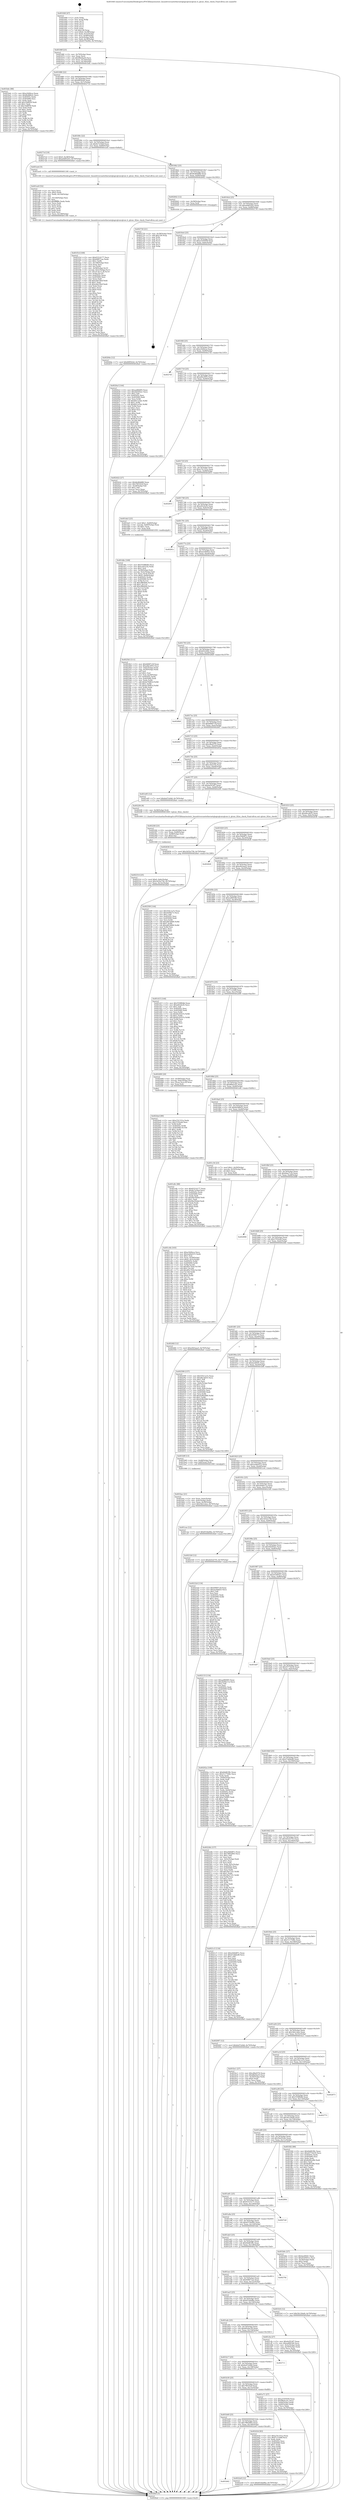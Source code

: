 digraph "0x401640" {
  label = "0x401640 (/mnt/c/Users/mathe/Desktop/tcc/POCII/binaries/extr_linuxdriversnetethernetqlogicqlcnicqlcnic.h_qlcnic_82xx_check_Final-ollvm.out::main(0))"
  labelloc = "t"
  node[shape=record]

  Entry [label="",width=0.3,height=0.3,shape=circle,fillcolor=black,style=filled]
  "0x40166f" [label="{
     0x40166f [23]\l
     | [instrs]\l
     &nbsp;&nbsp;0x40166f \<+3\>: mov -0x70(%rbp),%eax\l
     &nbsp;&nbsp;0x401672 \<+2\>: mov %eax,%ecx\l
     &nbsp;&nbsp;0x401674 \<+6\>: sub $0x88e9acf3,%ecx\l
     &nbsp;&nbsp;0x40167a \<+3\>: mov %eax,-0x74(%rbp)\l
     &nbsp;&nbsp;0x40167d \<+3\>: mov %ecx,-0x78(%rbp)\l
     &nbsp;&nbsp;0x401680 \<+6\>: je 0000000000401bdc \<main+0x59c\>\l
  }"]
  "0x401bdc" [label="{
     0x401bdc [88]\l
     | [instrs]\l
     &nbsp;&nbsp;0x401bdc \<+5\>: mov $0xa344feca,%eax\l
     &nbsp;&nbsp;0x401be1 \<+5\>: mov $0xfb286b3c,%ecx\l
     &nbsp;&nbsp;0x401be6 \<+7\>: mov 0x40505c,%edx\l
     &nbsp;&nbsp;0x401bed \<+7\>: mov 0x405060,%esi\l
     &nbsp;&nbsp;0x401bf4 \<+2\>: mov %edx,%edi\l
     &nbsp;&nbsp;0x401bf6 \<+6\>: add $0x10df959,%edi\l
     &nbsp;&nbsp;0x401bfc \<+3\>: sub $0x1,%edi\l
     &nbsp;&nbsp;0x401bff \<+6\>: sub $0x10df959,%edi\l
     &nbsp;&nbsp;0x401c05 \<+3\>: imul %edi,%edx\l
     &nbsp;&nbsp;0x401c08 \<+3\>: and $0x1,%edx\l
     &nbsp;&nbsp;0x401c0b \<+3\>: cmp $0x0,%edx\l
     &nbsp;&nbsp;0x401c0e \<+4\>: sete %r8b\l
     &nbsp;&nbsp;0x401c12 \<+3\>: cmp $0xa,%esi\l
     &nbsp;&nbsp;0x401c15 \<+4\>: setl %r9b\l
     &nbsp;&nbsp;0x401c19 \<+3\>: mov %r8b,%r10b\l
     &nbsp;&nbsp;0x401c1c \<+3\>: and %r9b,%r10b\l
     &nbsp;&nbsp;0x401c1f \<+3\>: xor %r9b,%r8b\l
     &nbsp;&nbsp;0x401c22 \<+3\>: or %r8b,%r10b\l
     &nbsp;&nbsp;0x401c25 \<+4\>: test $0x1,%r10b\l
     &nbsp;&nbsp;0x401c29 \<+3\>: cmovne %ecx,%eax\l
     &nbsp;&nbsp;0x401c2c \<+3\>: mov %eax,-0x70(%rbp)\l
     &nbsp;&nbsp;0x401c2f \<+5\>: jmp 00000000004028a0 \<main+0x1260\>\l
  }"]
  "0x401686" [label="{
     0x401686 [22]\l
     | [instrs]\l
     &nbsp;&nbsp;0x401686 \<+5\>: jmp 000000000040168b \<main+0x4b\>\l
     &nbsp;&nbsp;0x40168b \<+3\>: mov -0x74(%rbp),%eax\l
     &nbsp;&nbsp;0x40168e \<+5\>: sub $0x89f5fcb4,%eax\l
     &nbsp;&nbsp;0x401693 \<+3\>: mov %eax,-0x7c(%rbp)\l
     &nbsp;&nbsp;0x401696 \<+6\>: je 000000000040271d \<main+0x10dd\>\l
  }"]
  Exit [label="",width=0.3,height=0.3,shape=circle,fillcolor=black,style=filled,peripheries=2]
  "0x40271d" [label="{
     0x40271d [19]\l
     | [instrs]\l
     &nbsp;&nbsp;0x40271d \<+7\>: movl $0x0,-0x38(%rbp)\l
     &nbsp;&nbsp;0x402724 \<+7\>: movl $0xa0d93243,-0x70(%rbp)\l
     &nbsp;&nbsp;0x40272b \<+5\>: jmp 00000000004028a0 \<main+0x1260\>\l
  }"]
  "0x40169c" [label="{
     0x40169c [22]\l
     | [instrs]\l
     &nbsp;&nbsp;0x40169c \<+5\>: jmp 00000000004016a1 \<main+0x61\>\l
     &nbsp;&nbsp;0x4016a1 \<+3\>: mov -0x74(%rbp),%eax\l
     &nbsp;&nbsp;0x4016a4 \<+5\>: sub $0x8c7e54ef,%eax\l
     &nbsp;&nbsp;0x4016a9 \<+3\>: mov %eax,-0x80(%rbp)\l
     &nbsp;&nbsp;0x4016ac \<+6\>: je 0000000000401ee4 \<main+0x8a4\>\l
  }"]
  "0x40264e" [label="{
     0x40264e [12]\l
     | [instrs]\l
     &nbsp;&nbsp;0x40264e \<+7\>: movl $0x89f5fcb4,-0x70(%rbp)\l
     &nbsp;&nbsp;0x402655 \<+5\>: jmp 00000000004028a0 \<main+0x1260\>\l
  }"]
  "0x401ee4" [label="{
     0x401ee4 [5]\l
     | [instrs]\l
     &nbsp;&nbsp;0x401ee4 \<+5\>: call 0000000000401160 \<next_i\>\l
     | [calls]\l
     &nbsp;&nbsp;0x401160 \{1\} (/mnt/c/Users/mathe/Desktop/tcc/POCII/binaries/extr_linuxdriversnetethernetqlogicqlcnicqlcnic.h_qlcnic_82xx_check_Final-ollvm.out::next_i)\l
  }"]
  "0x4016b2" [label="{
     0x4016b2 [25]\l
     | [instrs]\l
     &nbsp;&nbsp;0x4016b2 \<+5\>: jmp 00000000004016b7 \<main+0x77\>\l
     &nbsp;&nbsp;0x4016b7 \<+3\>: mov -0x74(%rbp),%eax\l
     &nbsp;&nbsp;0x4016ba \<+5\>: sub $0x8e46dd80,%eax\l
     &nbsp;&nbsp;0x4016bf \<+6\>: mov %eax,-0x84(%rbp)\l
     &nbsp;&nbsp;0x4016c5 \<+6\>: je 0000000000402642 \<main+0x1002\>\l
  }"]
  "0x4024a4" [label="{
     0x4024a4 [89]\l
     | [instrs]\l
     &nbsp;&nbsp;0x4024a4 \<+5\>: mov $0xa741331a,%edx\l
     &nbsp;&nbsp;0x4024a9 \<+5\>: mov $0x3705e4d,%esi\l
     &nbsp;&nbsp;0x4024ae \<+3\>: xor %r8d,%r8d\l
     &nbsp;&nbsp;0x4024b1 \<+8\>: mov 0x40505c,%r9d\l
     &nbsp;&nbsp;0x4024b9 \<+8\>: mov 0x405060,%r10d\l
     &nbsp;&nbsp;0x4024c1 \<+4\>: sub $0x1,%r8d\l
     &nbsp;&nbsp;0x4024c5 \<+3\>: mov %r9d,%r11d\l
     &nbsp;&nbsp;0x4024c8 \<+3\>: add %r8d,%r11d\l
     &nbsp;&nbsp;0x4024cb \<+4\>: imul %r11d,%r9d\l
     &nbsp;&nbsp;0x4024cf \<+4\>: and $0x1,%r9d\l
     &nbsp;&nbsp;0x4024d3 \<+4\>: cmp $0x0,%r9d\l
     &nbsp;&nbsp;0x4024d7 \<+3\>: sete %bl\l
     &nbsp;&nbsp;0x4024da \<+4\>: cmp $0xa,%r10d\l
     &nbsp;&nbsp;0x4024de \<+4\>: setl %r14b\l
     &nbsp;&nbsp;0x4024e2 \<+3\>: mov %bl,%r15b\l
     &nbsp;&nbsp;0x4024e5 \<+3\>: and %r14b,%r15b\l
     &nbsp;&nbsp;0x4024e8 \<+3\>: xor %r14b,%bl\l
     &nbsp;&nbsp;0x4024eb \<+3\>: or %bl,%r15b\l
     &nbsp;&nbsp;0x4024ee \<+4\>: test $0x1,%r15b\l
     &nbsp;&nbsp;0x4024f2 \<+3\>: cmovne %esi,%edx\l
     &nbsp;&nbsp;0x4024f5 \<+3\>: mov %edx,-0x70(%rbp)\l
     &nbsp;&nbsp;0x4024f8 \<+5\>: jmp 00000000004028a0 \<main+0x1260\>\l
  }"]
  "0x402642" [label="{
     0x402642 [12]\l
     | [instrs]\l
     &nbsp;&nbsp;0x402642 \<+4\>: mov -0x58(%rbp),%rax\l
     &nbsp;&nbsp;0x402646 \<+3\>: mov %rax,%rdi\l
     &nbsp;&nbsp;0x402649 \<+5\>: call 0000000000401030 \<free@plt\>\l
     | [calls]\l
     &nbsp;&nbsp;0x401030 \{1\} (unknown)\l
  }"]
  "0x4016cb" [label="{
     0x4016cb [25]\l
     | [instrs]\l
     &nbsp;&nbsp;0x4016cb \<+5\>: jmp 00000000004016d0 \<main+0x90\>\l
     &nbsp;&nbsp;0x4016d0 \<+3\>: mov -0x74(%rbp),%eax\l
     &nbsp;&nbsp;0x4016d3 \<+5\>: sub $0xa0d93243,%eax\l
     &nbsp;&nbsp;0x4016d8 \<+6\>: mov %eax,-0x88(%rbp)\l
     &nbsp;&nbsp;0x4016de \<+6\>: je 0000000000402730 \<main+0x10f0\>\l
  }"]
  "0x402314" [label="{
     0x402314 [25]\l
     | [instrs]\l
     &nbsp;&nbsp;0x402314 \<+7\>: movl $0x0,-0x6c(%rbp)\l
     &nbsp;&nbsp;0x40231b \<+7\>: movl $0x3d32e756,-0x70(%rbp)\l
     &nbsp;&nbsp;0x402322 \<+6\>: mov %eax,-0x14c(%rbp)\l
     &nbsp;&nbsp;0x402328 \<+5\>: jmp 00000000004028a0 \<main+0x1260\>\l
  }"]
  "0x402730" [label="{
     0x402730 [21]\l
     | [instrs]\l
     &nbsp;&nbsp;0x402730 \<+3\>: mov -0x38(%rbp),%eax\l
     &nbsp;&nbsp;0x402733 \<+7\>: add $0x128,%rsp\l
     &nbsp;&nbsp;0x40273a \<+1\>: pop %rbx\l
     &nbsp;&nbsp;0x40273b \<+2\>: pop %r12\l
     &nbsp;&nbsp;0x40273d \<+2\>: pop %r13\l
     &nbsp;&nbsp;0x40273f \<+2\>: pop %r14\l
     &nbsp;&nbsp;0x402741 \<+2\>: pop %r15\l
     &nbsp;&nbsp;0x402743 \<+1\>: pop %rbp\l
     &nbsp;&nbsp;0x402744 \<+1\>: ret\l
  }"]
  "0x4016e4" [label="{
     0x4016e4 [25]\l
     | [instrs]\l
     &nbsp;&nbsp;0x4016e4 \<+5\>: jmp 00000000004016e9 \<main+0xa9\>\l
     &nbsp;&nbsp;0x4016e9 \<+3\>: mov -0x74(%rbp),%eax\l
     &nbsp;&nbsp;0x4016ec \<+5\>: sub $0xa3165059,%eax\l
     &nbsp;&nbsp;0x4016f1 \<+6\>: mov %eax,-0x8c(%rbp)\l
     &nbsp;&nbsp;0x4016f7 \<+6\>: je 00000000004020a3 \<main+0xa63\>\l
  }"]
  "0x4022fd" [label="{
     0x4022fd [23]\l
     | [instrs]\l
     &nbsp;&nbsp;0x4022fd \<+10\>: movabs $0x4030b6,%rdi\l
     &nbsp;&nbsp;0x402307 \<+3\>: mov %eax,-0x68(%rbp)\l
     &nbsp;&nbsp;0x40230a \<+3\>: mov -0x68(%rbp),%esi\l
     &nbsp;&nbsp;0x40230d \<+2\>: mov $0x0,%al\l
     &nbsp;&nbsp;0x40230f \<+5\>: call 0000000000401040 \<printf@plt\>\l
     | [calls]\l
     &nbsp;&nbsp;0x401040 \{1\} (unknown)\l
  }"]
  "0x4020a3" [label="{
     0x4020a3 [144]\l
     | [instrs]\l
     &nbsp;&nbsp;0x4020a3 \<+5\>: mov $0xaa8849f3,%eax\l
     &nbsp;&nbsp;0x4020a8 \<+5\>: mov $0x44d3f3a1,%ecx\l
     &nbsp;&nbsp;0x4020ad \<+2\>: mov $0x1,%dl\l
     &nbsp;&nbsp;0x4020af \<+7\>: mov 0x40505c,%esi\l
     &nbsp;&nbsp;0x4020b6 \<+7\>: mov 0x405060,%edi\l
     &nbsp;&nbsp;0x4020bd \<+3\>: mov %esi,%r8d\l
     &nbsp;&nbsp;0x4020c0 \<+7\>: add $0x601ce5dc,%r8d\l
     &nbsp;&nbsp;0x4020c7 \<+4\>: sub $0x1,%r8d\l
     &nbsp;&nbsp;0x4020cb \<+7\>: sub $0x601ce5dc,%r8d\l
     &nbsp;&nbsp;0x4020d2 \<+4\>: imul %r8d,%esi\l
     &nbsp;&nbsp;0x4020d6 \<+3\>: and $0x1,%esi\l
     &nbsp;&nbsp;0x4020d9 \<+3\>: cmp $0x0,%esi\l
     &nbsp;&nbsp;0x4020dc \<+4\>: sete %r9b\l
     &nbsp;&nbsp;0x4020e0 \<+3\>: cmp $0xa,%edi\l
     &nbsp;&nbsp;0x4020e3 \<+4\>: setl %r10b\l
     &nbsp;&nbsp;0x4020e7 \<+3\>: mov %r9b,%r11b\l
     &nbsp;&nbsp;0x4020ea \<+4\>: xor $0xff,%r11b\l
     &nbsp;&nbsp;0x4020ee \<+3\>: mov %r10b,%bl\l
     &nbsp;&nbsp;0x4020f1 \<+3\>: xor $0xff,%bl\l
     &nbsp;&nbsp;0x4020f4 \<+3\>: xor $0x1,%dl\l
     &nbsp;&nbsp;0x4020f7 \<+3\>: mov %r11b,%r14b\l
     &nbsp;&nbsp;0x4020fa \<+4\>: and $0xff,%r14b\l
     &nbsp;&nbsp;0x4020fe \<+3\>: and %dl,%r9b\l
     &nbsp;&nbsp;0x402101 \<+3\>: mov %bl,%r15b\l
     &nbsp;&nbsp;0x402104 \<+4\>: and $0xff,%r15b\l
     &nbsp;&nbsp;0x402108 \<+3\>: and %dl,%r10b\l
     &nbsp;&nbsp;0x40210b \<+3\>: or %r9b,%r14b\l
     &nbsp;&nbsp;0x40210e \<+3\>: or %r10b,%r15b\l
     &nbsp;&nbsp;0x402111 \<+3\>: xor %r15b,%r14b\l
     &nbsp;&nbsp;0x402114 \<+3\>: or %bl,%r11b\l
     &nbsp;&nbsp;0x402117 \<+4\>: xor $0xff,%r11b\l
     &nbsp;&nbsp;0x40211b \<+3\>: or $0x1,%dl\l
     &nbsp;&nbsp;0x40211e \<+3\>: and %dl,%r11b\l
     &nbsp;&nbsp;0x402121 \<+3\>: or %r11b,%r14b\l
     &nbsp;&nbsp;0x402124 \<+4\>: test $0x1,%r14b\l
     &nbsp;&nbsp;0x402128 \<+3\>: cmovne %ecx,%eax\l
     &nbsp;&nbsp;0x40212b \<+3\>: mov %eax,-0x70(%rbp)\l
     &nbsp;&nbsp;0x40212e \<+5\>: jmp 00000000004028a0 \<main+0x1260\>\l
  }"]
  "0x4016fd" [label="{
     0x4016fd [25]\l
     | [instrs]\l
     &nbsp;&nbsp;0x4016fd \<+5\>: jmp 0000000000401702 \<main+0xc2\>\l
     &nbsp;&nbsp;0x401702 \<+3\>: mov -0x74(%rbp),%eax\l
     &nbsp;&nbsp;0x401705 \<+5\>: sub $0xa344feca,%eax\l
     &nbsp;&nbsp;0x40170a \<+6\>: mov %eax,-0x90(%rbp)\l
     &nbsp;&nbsp;0x401710 \<+6\>: je 0000000000402745 \<main+0x1105\>\l
  }"]
  "0x401b62" [label="{
     0x401b62\l
  }", style=dashed]
  "0x402745" [label="{
     0x402745\l
  }", style=dashed]
  "0x401716" [label="{
     0x401716 [25]\l
     | [instrs]\l
     &nbsp;&nbsp;0x401716 \<+5\>: jmp 000000000040171b \<main+0xdb\>\l
     &nbsp;&nbsp;0x40171b \<+3\>: mov -0x74(%rbp),%eax\l
     &nbsp;&nbsp;0x40171e \<+5\>: sub $0xa6bc0f55,%eax\l
     &nbsp;&nbsp;0x401723 \<+6\>: mov %eax,-0x94(%rbp)\l
     &nbsp;&nbsp;0x401729 \<+6\>: je 0000000000402422 \<main+0xde2\>\l
  }"]
  "0x4022e8" [label="{
     0x4022e8 [12]\l
     | [instrs]\l
     &nbsp;&nbsp;0x4022e8 \<+7\>: movl $0x653da9be,-0x70(%rbp)\l
     &nbsp;&nbsp;0x4022ef \<+5\>: jmp 00000000004028a0 \<main+0x1260\>\l
  }"]
  "0x402422" [label="{
     0x402422 [27]\l
     | [instrs]\l
     &nbsp;&nbsp;0x402422 \<+5\>: mov $0x8e46dd80,%eax\l
     &nbsp;&nbsp;0x402427 \<+5\>: mov $0x79f1022f,%ecx\l
     &nbsp;&nbsp;0x40242c \<+3\>: mov -0x29(%rbp),%dl\l
     &nbsp;&nbsp;0x40242f \<+3\>: test $0x1,%dl\l
     &nbsp;&nbsp;0x402432 \<+3\>: cmovne %ecx,%eax\l
     &nbsp;&nbsp;0x402435 \<+3\>: mov %eax,-0x70(%rbp)\l
     &nbsp;&nbsp;0x402438 \<+5\>: jmp 00000000004028a0 \<main+0x1260\>\l
  }"]
  "0x40172f" [label="{
     0x40172f [25]\l
     | [instrs]\l
     &nbsp;&nbsp;0x40172f \<+5\>: jmp 0000000000401734 \<main+0xf4\>\l
     &nbsp;&nbsp;0x401734 \<+3\>: mov -0x74(%rbp),%eax\l
     &nbsp;&nbsp;0x401737 \<+5\>: sub $0xa741331a,%eax\l
     &nbsp;&nbsp;0x40173c \<+6\>: mov %eax,-0x98(%rbp)\l
     &nbsp;&nbsp;0x401742 \<+6\>: je 0000000000402853 \<main+0x1213\>\l
  }"]
  "0x401b49" [label="{
     0x401b49 [25]\l
     | [instrs]\l
     &nbsp;&nbsp;0x401b49 \<+5\>: jmp 0000000000401b4e \<main+0x50e\>\l
     &nbsp;&nbsp;0x401b4e \<+3\>: mov -0x74(%rbp),%eax\l
     &nbsp;&nbsp;0x401b51 \<+5\>: sub $0x7f602893,%eax\l
     &nbsp;&nbsp;0x401b56 \<+6\>: mov %eax,-0x140(%rbp)\l
     &nbsp;&nbsp;0x401b5c \<+6\>: je 00000000004022e8 \<main+0xca8\>\l
  }"]
  "0x402853" [label="{
     0x402853\l
  }", style=dashed]
  "0x401748" [label="{
     0x401748 [25]\l
     | [instrs]\l
     &nbsp;&nbsp;0x401748 \<+5\>: jmp 000000000040174d \<main+0x10d\>\l
     &nbsp;&nbsp;0x40174d \<+3\>: mov -0x74(%rbp),%eax\l
     &nbsp;&nbsp;0x401750 \<+5\>: sub $0xa9224cf2,%eax\l
     &nbsp;&nbsp;0x401755 \<+6\>: mov %eax,-0x9c(%rbp)\l
     &nbsp;&nbsp;0x40175b \<+6\>: je 0000000000401da5 \<main+0x765\>\l
  }"]
  "0x40243d" [label="{
     0x40243d [83]\l
     | [instrs]\l
     &nbsp;&nbsp;0x40243d \<+5\>: mov $0xa741331a,%eax\l
     &nbsp;&nbsp;0x402442 \<+5\>: mov $0xf712348f,%ecx\l
     &nbsp;&nbsp;0x402447 \<+2\>: xor %edx,%edx\l
     &nbsp;&nbsp;0x402449 \<+7\>: mov 0x40505c,%esi\l
     &nbsp;&nbsp;0x402450 \<+7\>: mov 0x405060,%edi\l
     &nbsp;&nbsp;0x402457 \<+3\>: sub $0x1,%edx\l
     &nbsp;&nbsp;0x40245a \<+3\>: mov %esi,%r8d\l
     &nbsp;&nbsp;0x40245d \<+3\>: add %edx,%r8d\l
     &nbsp;&nbsp;0x402460 \<+4\>: imul %r8d,%esi\l
     &nbsp;&nbsp;0x402464 \<+3\>: and $0x1,%esi\l
     &nbsp;&nbsp;0x402467 \<+3\>: cmp $0x0,%esi\l
     &nbsp;&nbsp;0x40246a \<+4\>: sete %r9b\l
     &nbsp;&nbsp;0x40246e \<+3\>: cmp $0xa,%edi\l
     &nbsp;&nbsp;0x402471 \<+4\>: setl %r10b\l
     &nbsp;&nbsp;0x402475 \<+3\>: mov %r9b,%r11b\l
     &nbsp;&nbsp;0x402478 \<+3\>: and %r10b,%r11b\l
     &nbsp;&nbsp;0x40247b \<+3\>: xor %r10b,%r9b\l
     &nbsp;&nbsp;0x40247e \<+3\>: or %r9b,%r11b\l
     &nbsp;&nbsp;0x402481 \<+4\>: test $0x1,%r11b\l
     &nbsp;&nbsp;0x402485 \<+3\>: cmovne %ecx,%eax\l
     &nbsp;&nbsp;0x402488 \<+3\>: mov %eax,-0x70(%rbp)\l
     &nbsp;&nbsp;0x40248b \<+5\>: jmp 00000000004028a0 \<main+0x1260\>\l
  }"]
  "0x401da5" [label="{
     0x401da5 [23]\l
     | [instrs]\l
     &nbsp;&nbsp;0x401da5 \<+7\>: movl $0x1,-0x60(%rbp)\l
     &nbsp;&nbsp;0x401dac \<+4\>: movslq -0x60(%rbp),%rax\l
     &nbsp;&nbsp;0x401db0 \<+4\>: shl $0x1,%rax\l
     &nbsp;&nbsp;0x401db4 \<+3\>: mov %rax,%rdi\l
     &nbsp;&nbsp;0x401db7 \<+5\>: call 0000000000401050 \<malloc@plt\>\l
     | [calls]\l
     &nbsp;&nbsp;0x401050 \{1\} (unknown)\l
  }"]
  "0x401761" [label="{
     0x401761 [25]\l
     | [instrs]\l
     &nbsp;&nbsp;0x401761 \<+5\>: jmp 0000000000401766 \<main+0x126\>\l
     &nbsp;&nbsp;0x401766 \<+3\>: mov -0x74(%rbp),%eax\l
     &nbsp;&nbsp;0x401769 \<+5\>: sub $0xaa8849f3,%eax\l
     &nbsp;&nbsp;0x40176e \<+6\>: mov %eax,-0xa0(%rbp)\l
     &nbsp;&nbsp;0x401774 \<+6\>: je 000000000040281c \<main+0x11dc\>\l
  }"]
  "0x401f1d" [label="{
     0x401f1d [169]\l
     | [instrs]\l
     &nbsp;&nbsp;0x401f1d \<+5\>: mov $0x63314177,%ecx\l
     &nbsp;&nbsp;0x401f22 \<+5\>: mov $0x64f671ae,%edx\l
     &nbsp;&nbsp;0x401f27 \<+3\>: mov $0x1,%r8b\l
     &nbsp;&nbsp;0x401f2a \<+6\>: mov -0x148(%rbp),%esi\l
     &nbsp;&nbsp;0x401f30 \<+3\>: imul %eax,%esi\l
     &nbsp;&nbsp;0x401f33 \<+4\>: mov %si,%r9w\l
     &nbsp;&nbsp;0x401f37 \<+4\>: mov -0x58(%rbp),%r10\l
     &nbsp;&nbsp;0x401f3b \<+4\>: movslq -0x5c(%rbp),%r11\l
     &nbsp;&nbsp;0x401f3f \<+4\>: mov (%r10,%r11,8),%r10\l
     &nbsp;&nbsp;0x401f43 \<+4\>: mov %r9w,(%r10)\l
     &nbsp;&nbsp;0x401f47 \<+7\>: mov 0x40505c,%eax\l
     &nbsp;&nbsp;0x401f4e \<+7\>: mov 0x405060,%esi\l
     &nbsp;&nbsp;0x401f55 \<+2\>: mov %eax,%edi\l
     &nbsp;&nbsp;0x401f57 \<+6\>: add $0xe4dc56ef,%edi\l
     &nbsp;&nbsp;0x401f5d \<+3\>: sub $0x1,%edi\l
     &nbsp;&nbsp;0x401f60 \<+6\>: sub $0xe4dc56ef,%edi\l
     &nbsp;&nbsp;0x401f66 \<+3\>: imul %edi,%eax\l
     &nbsp;&nbsp;0x401f69 \<+3\>: and $0x1,%eax\l
     &nbsp;&nbsp;0x401f6c \<+3\>: cmp $0x0,%eax\l
     &nbsp;&nbsp;0x401f6f \<+3\>: sete %bl\l
     &nbsp;&nbsp;0x401f72 \<+3\>: cmp $0xa,%esi\l
     &nbsp;&nbsp;0x401f75 \<+4\>: setl %r14b\l
     &nbsp;&nbsp;0x401f79 \<+3\>: mov %bl,%r15b\l
     &nbsp;&nbsp;0x401f7c \<+4\>: xor $0xff,%r15b\l
     &nbsp;&nbsp;0x401f80 \<+3\>: mov %r14b,%r12b\l
     &nbsp;&nbsp;0x401f83 \<+4\>: xor $0xff,%r12b\l
     &nbsp;&nbsp;0x401f87 \<+4\>: xor $0x1,%r8b\l
     &nbsp;&nbsp;0x401f8b \<+3\>: mov %r15b,%r13b\l
     &nbsp;&nbsp;0x401f8e \<+4\>: and $0xff,%r13b\l
     &nbsp;&nbsp;0x401f92 \<+3\>: and %r8b,%bl\l
     &nbsp;&nbsp;0x401f95 \<+3\>: mov %r12b,%al\l
     &nbsp;&nbsp;0x401f98 \<+2\>: and $0xff,%al\l
     &nbsp;&nbsp;0x401f9a \<+3\>: and %r8b,%r14b\l
     &nbsp;&nbsp;0x401f9d \<+3\>: or %bl,%r13b\l
     &nbsp;&nbsp;0x401fa0 \<+3\>: or %r14b,%al\l
     &nbsp;&nbsp;0x401fa3 \<+3\>: xor %al,%r13b\l
     &nbsp;&nbsp;0x401fa6 \<+3\>: or %r12b,%r15b\l
     &nbsp;&nbsp;0x401fa9 \<+4\>: xor $0xff,%r15b\l
     &nbsp;&nbsp;0x401fad \<+4\>: or $0x1,%r8b\l
     &nbsp;&nbsp;0x401fb1 \<+3\>: and %r8b,%r15b\l
     &nbsp;&nbsp;0x401fb4 \<+3\>: or %r15b,%r13b\l
     &nbsp;&nbsp;0x401fb7 \<+4\>: test $0x1,%r13b\l
     &nbsp;&nbsp;0x401fbb \<+3\>: cmovne %edx,%ecx\l
     &nbsp;&nbsp;0x401fbe \<+3\>: mov %ecx,-0x70(%rbp)\l
     &nbsp;&nbsp;0x401fc1 \<+5\>: jmp 00000000004028a0 \<main+0x1260\>\l
  }"]
  "0x40281c" [label="{
     0x40281c\l
  }", style=dashed]
  "0x40177a" [label="{
     0x40177a [25]\l
     | [instrs]\l
     &nbsp;&nbsp;0x40177a \<+5\>: jmp 000000000040177f \<main+0x13f\>\l
     &nbsp;&nbsp;0x40177f \<+3\>: mov -0x74(%rbp),%eax\l
     &nbsp;&nbsp;0x401782 \<+5\>: sub $0xaec8dd25,%eax\l
     &nbsp;&nbsp;0x401787 \<+6\>: mov %eax,-0xa4(%rbp)\l
     &nbsp;&nbsp;0x40178d \<+6\>: je 00000000004023b3 \<main+0xd73\>\l
  }"]
  "0x401ee9" [label="{
     0x401ee9 [52]\l
     | [instrs]\l
     &nbsp;&nbsp;0x401ee9 \<+2\>: xor %ecx,%ecx\l
     &nbsp;&nbsp;0x401eeb \<+5\>: mov $0x2,%edx\l
     &nbsp;&nbsp;0x401ef0 \<+6\>: mov %edx,-0x144(%rbp)\l
     &nbsp;&nbsp;0x401ef6 \<+1\>: cltd\l
     &nbsp;&nbsp;0x401ef7 \<+6\>: mov -0x144(%rbp),%esi\l
     &nbsp;&nbsp;0x401efd \<+2\>: idiv %esi\l
     &nbsp;&nbsp;0x401eff \<+6\>: imul $0xfffffffe,%edx,%edx\l
     &nbsp;&nbsp;0x401f05 \<+2\>: mov %ecx,%edi\l
     &nbsp;&nbsp;0x401f07 \<+2\>: sub %edx,%edi\l
     &nbsp;&nbsp;0x401f09 \<+2\>: mov %ecx,%edx\l
     &nbsp;&nbsp;0x401f0b \<+3\>: sub $0x1,%edx\l
     &nbsp;&nbsp;0x401f0e \<+2\>: add %edx,%edi\l
     &nbsp;&nbsp;0x401f10 \<+2\>: sub %edi,%ecx\l
     &nbsp;&nbsp;0x401f12 \<+6\>: mov %ecx,-0x148(%rbp)\l
     &nbsp;&nbsp;0x401f18 \<+5\>: call 0000000000401160 \<next_i\>\l
     | [calls]\l
     &nbsp;&nbsp;0x401160 \{1\} (/mnt/c/Users/mathe/Desktop/tcc/POCII/binaries/extr_linuxdriversnetethernetqlogicqlcnicqlcnic.h_qlcnic_82xx_check_Final-ollvm.out::next_i)\l
  }"]
  "0x4023b3" [label="{
     0x4023b3 [111]\l
     | [instrs]\l
     &nbsp;&nbsp;0x4023b3 \<+5\>: mov $0xb6687c5f,%eax\l
     &nbsp;&nbsp;0x4023b8 \<+5\>: mov $0xa6bc0f55,%ecx\l
     &nbsp;&nbsp;0x4023bd \<+3\>: mov -0x6c(%rbp),%edx\l
     &nbsp;&nbsp;0x4023c0 \<+3\>: cmp -0x50(%rbp),%edx\l
     &nbsp;&nbsp;0x4023c3 \<+4\>: setl %sil\l
     &nbsp;&nbsp;0x4023c7 \<+4\>: and $0x1,%sil\l
     &nbsp;&nbsp;0x4023cb \<+4\>: mov %sil,-0x29(%rbp)\l
     &nbsp;&nbsp;0x4023cf \<+7\>: mov 0x40505c,%edx\l
     &nbsp;&nbsp;0x4023d6 \<+7\>: mov 0x405060,%edi\l
     &nbsp;&nbsp;0x4023dd \<+3\>: mov %edx,%r8d\l
     &nbsp;&nbsp;0x4023e0 \<+7\>: add $0xfa76d81d,%r8d\l
     &nbsp;&nbsp;0x4023e7 \<+4\>: sub $0x1,%r8d\l
     &nbsp;&nbsp;0x4023eb \<+7\>: sub $0xfa76d81d,%r8d\l
     &nbsp;&nbsp;0x4023f2 \<+4\>: imul %r8d,%edx\l
     &nbsp;&nbsp;0x4023f6 \<+3\>: and $0x1,%edx\l
     &nbsp;&nbsp;0x4023f9 \<+3\>: cmp $0x0,%edx\l
     &nbsp;&nbsp;0x4023fc \<+4\>: sete %sil\l
     &nbsp;&nbsp;0x402400 \<+3\>: cmp $0xa,%edi\l
     &nbsp;&nbsp;0x402403 \<+4\>: setl %r9b\l
     &nbsp;&nbsp;0x402407 \<+3\>: mov %sil,%r10b\l
     &nbsp;&nbsp;0x40240a \<+3\>: and %r9b,%r10b\l
     &nbsp;&nbsp;0x40240d \<+3\>: xor %r9b,%sil\l
     &nbsp;&nbsp;0x402410 \<+3\>: or %sil,%r10b\l
     &nbsp;&nbsp;0x402413 \<+4\>: test $0x1,%r10b\l
     &nbsp;&nbsp;0x402417 \<+3\>: cmovne %ecx,%eax\l
     &nbsp;&nbsp;0x40241a \<+3\>: mov %eax,-0x70(%rbp)\l
     &nbsp;&nbsp;0x40241d \<+5\>: jmp 00000000004028a0 \<main+0x1260\>\l
  }"]
  "0x401793" [label="{
     0x401793 [25]\l
     | [instrs]\l
     &nbsp;&nbsp;0x401793 \<+5\>: jmp 0000000000401798 \<main+0x158\>\l
     &nbsp;&nbsp;0x401798 \<+3\>: mov -0x74(%rbp),%eax\l
     &nbsp;&nbsp;0x40179b \<+5\>: sub $0xb63cfd4c,%eax\l
     &nbsp;&nbsp;0x4017a0 \<+6\>: mov %eax,-0xa8(%rbp)\l
     &nbsp;&nbsp;0x4017a6 \<+6\>: je 00000000004026b9 \<main+0x1079\>\l
  }"]
  "0x401b30" [label="{
     0x401b30 [25]\l
     | [instrs]\l
     &nbsp;&nbsp;0x401b30 \<+5\>: jmp 0000000000401b35 \<main+0x4f5\>\l
     &nbsp;&nbsp;0x401b35 \<+3\>: mov -0x74(%rbp),%eax\l
     &nbsp;&nbsp;0x401b38 \<+5\>: sub $0x79f1022f,%eax\l
     &nbsp;&nbsp;0x401b3d \<+6\>: mov %eax,-0x13c(%rbp)\l
     &nbsp;&nbsp;0x401b43 \<+6\>: je 000000000040243d \<main+0xdfd\>\l
  }"]
  "0x4026b9" [label="{
     0x4026b9\l
  }", style=dashed]
  "0x4017ac" [label="{
     0x4017ac [25]\l
     | [instrs]\l
     &nbsp;&nbsp;0x4017ac \<+5\>: jmp 00000000004017b1 \<main+0x171\>\l
     &nbsp;&nbsp;0x4017b1 \<+3\>: mov -0x74(%rbp),%eax\l
     &nbsp;&nbsp;0x4017b4 \<+5\>: sub $0xb6687c5f,%eax\l
     &nbsp;&nbsp;0x4017b9 \<+6\>: mov %eax,-0xac(%rbp)\l
     &nbsp;&nbsp;0x4017bf \<+6\>: je 0000000000402847 \<main+0x1207\>\l
  }"]
  "0x401e71" [label="{
     0x401e71 [27]\l
     | [instrs]\l
     &nbsp;&nbsp;0x401e71 \<+5\>: mov $0xa3165059,%eax\l
     &nbsp;&nbsp;0x401e76 \<+5\>: mov $0xf9b4ca5c,%ecx\l
     &nbsp;&nbsp;0x401e7b \<+3\>: mov -0x64(%rbp),%edx\l
     &nbsp;&nbsp;0x401e7e \<+3\>: cmp -0x60(%rbp),%edx\l
     &nbsp;&nbsp;0x401e81 \<+3\>: cmovl %ecx,%eax\l
     &nbsp;&nbsp;0x401e84 \<+3\>: mov %eax,-0x70(%rbp)\l
     &nbsp;&nbsp;0x401e87 \<+5\>: jmp 00000000004028a0 \<main+0x1260\>\l
  }"]
  "0x402847" [label="{
     0x402847\l
  }", style=dashed]
  "0x4017c5" [label="{
     0x4017c5 [25]\l
     | [instrs]\l
     &nbsp;&nbsp;0x4017c5 \<+5\>: jmp 00000000004017ca \<main+0x18a\>\l
     &nbsp;&nbsp;0x4017ca \<+3\>: mov -0x74(%rbp),%eax\l
     &nbsp;&nbsp;0x4017cd \<+5\>: sub $0xc8bef370,%eax\l
     &nbsp;&nbsp;0x4017d2 \<+6\>: mov %eax,-0xb0(%rbp)\l
     &nbsp;&nbsp;0x4017d8 \<+6\>: je 000000000040265a \<main+0x101a\>\l
  }"]
  "0x401b17" [label="{
     0x401b17 [25]\l
     | [instrs]\l
     &nbsp;&nbsp;0x401b17 \<+5\>: jmp 0000000000401b1c \<main+0x4dc\>\l
     &nbsp;&nbsp;0x401b1c \<+3\>: mov -0x74(%rbp),%eax\l
     &nbsp;&nbsp;0x401b1f \<+5\>: sub $0x6e07e0dd,%eax\l
     &nbsp;&nbsp;0x401b24 \<+6\>: mov %eax,-0x138(%rbp)\l
     &nbsp;&nbsp;0x401b2a \<+6\>: je 0000000000401e71 \<main+0x831\>\l
  }"]
  "0x40265a" [label="{
     0x40265a\l
  }", style=dashed]
  "0x4017de" [label="{
     0x4017de [25]\l
     | [instrs]\l
     &nbsp;&nbsp;0x4017de \<+5\>: jmp 00000000004017e3 \<main+0x1a3\>\l
     &nbsp;&nbsp;0x4017e3 \<+3\>: mov -0x74(%rbp),%eax\l
     &nbsp;&nbsp;0x4017e6 \<+5\>: sub $0xcc6221fa,%eax\l
     &nbsp;&nbsp;0x4017eb \<+6\>: mov %eax,-0xb4(%rbp)\l
     &nbsp;&nbsp;0x4017f1 \<+6\>: je 0000000000401e65 \<main+0x825\>\l
  }"]
  "0x402711" [label="{
     0x402711\l
  }", style=dashed]
  "0x401e65" [label="{
     0x401e65 [12]\l
     | [instrs]\l
     &nbsp;&nbsp;0x401e65 \<+7\>: movl $0x6e07e0dd,-0x70(%rbp)\l
     &nbsp;&nbsp;0x401e6c \<+5\>: jmp 00000000004028a0 \<main+0x1260\>\l
  }"]
  "0x4017f7" [label="{
     0x4017f7 [25]\l
     | [instrs]\l
     &nbsp;&nbsp;0x4017f7 \<+5\>: jmp 00000000004017fc \<main+0x1bc\>\l
     &nbsp;&nbsp;0x4017fc \<+3\>: mov -0x74(%rbp),%eax\l
     &nbsp;&nbsp;0x4017ff \<+5\>: sub $0xda5f14f7,%eax\l
     &nbsp;&nbsp;0x401804 \<+6\>: mov %eax,-0xb8(%rbp)\l
     &nbsp;&nbsp;0x40180a \<+6\>: je 00000000004022f4 \<main+0xcb4\>\l
  }"]
  "0x401dbc" [label="{
     0x401dbc [169]\l
     | [instrs]\l
     &nbsp;&nbsp;0x401dbc \<+5\>: mov $0x555f80db,%ecx\l
     &nbsp;&nbsp;0x401dc1 \<+5\>: mov $0xcc6221fa,%edx\l
     &nbsp;&nbsp;0x401dc6 \<+3\>: mov $0x1,%sil\l
     &nbsp;&nbsp;0x401dc9 \<+4\>: mov -0x58(%rbp),%rdi\l
     &nbsp;&nbsp;0x401dcd \<+4\>: movslq -0x5c(%rbp),%r8\l
     &nbsp;&nbsp;0x401dd1 \<+4\>: mov %rax,(%rdi,%r8,8)\l
     &nbsp;&nbsp;0x401dd5 \<+7\>: movl $0x0,-0x64(%rbp)\l
     &nbsp;&nbsp;0x401ddc \<+8\>: mov 0x40505c,%r9d\l
     &nbsp;&nbsp;0x401de4 \<+8\>: mov 0x405060,%r10d\l
     &nbsp;&nbsp;0x401dec \<+3\>: mov %r9d,%r11d\l
     &nbsp;&nbsp;0x401def \<+7\>: sub $0xcf8fe844,%r11d\l
     &nbsp;&nbsp;0x401df6 \<+4\>: sub $0x1,%r11d\l
     &nbsp;&nbsp;0x401dfa \<+7\>: add $0xcf8fe844,%r11d\l
     &nbsp;&nbsp;0x401e01 \<+4\>: imul %r11d,%r9d\l
     &nbsp;&nbsp;0x401e05 \<+4\>: and $0x1,%r9d\l
     &nbsp;&nbsp;0x401e09 \<+4\>: cmp $0x0,%r9d\l
     &nbsp;&nbsp;0x401e0d \<+3\>: sete %bl\l
     &nbsp;&nbsp;0x401e10 \<+4\>: cmp $0xa,%r10d\l
     &nbsp;&nbsp;0x401e14 \<+4\>: setl %r14b\l
     &nbsp;&nbsp;0x401e18 \<+3\>: mov %bl,%r15b\l
     &nbsp;&nbsp;0x401e1b \<+4\>: xor $0xff,%r15b\l
     &nbsp;&nbsp;0x401e1f \<+3\>: mov %r14b,%r12b\l
     &nbsp;&nbsp;0x401e22 \<+4\>: xor $0xff,%r12b\l
     &nbsp;&nbsp;0x401e26 \<+4\>: xor $0x0,%sil\l
     &nbsp;&nbsp;0x401e2a \<+3\>: mov %r15b,%r13b\l
     &nbsp;&nbsp;0x401e2d \<+4\>: and $0x0,%r13b\l
     &nbsp;&nbsp;0x401e31 \<+3\>: and %sil,%bl\l
     &nbsp;&nbsp;0x401e34 \<+3\>: mov %r12b,%al\l
     &nbsp;&nbsp;0x401e37 \<+2\>: and $0x0,%al\l
     &nbsp;&nbsp;0x401e39 \<+3\>: and %sil,%r14b\l
     &nbsp;&nbsp;0x401e3c \<+3\>: or %bl,%r13b\l
     &nbsp;&nbsp;0x401e3f \<+3\>: or %r14b,%al\l
     &nbsp;&nbsp;0x401e42 \<+3\>: xor %al,%r13b\l
     &nbsp;&nbsp;0x401e45 \<+3\>: or %r12b,%r15b\l
     &nbsp;&nbsp;0x401e48 \<+4\>: xor $0xff,%r15b\l
     &nbsp;&nbsp;0x401e4c \<+4\>: or $0x0,%sil\l
     &nbsp;&nbsp;0x401e50 \<+3\>: and %sil,%r15b\l
     &nbsp;&nbsp;0x401e53 \<+3\>: or %r15b,%r13b\l
     &nbsp;&nbsp;0x401e56 \<+4\>: test $0x1,%r13b\l
     &nbsp;&nbsp;0x401e5a \<+3\>: cmovne %edx,%ecx\l
     &nbsp;&nbsp;0x401e5d \<+3\>: mov %ecx,-0x70(%rbp)\l
     &nbsp;&nbsp;0x401e60 \<+5\>: jmp 00000000004028a0 \<main+0x1260\>\l
  }"]
  "0x4022f4" [label="{
     0x4022f4 [9]\l
     | [instrs]\l
     &nbsp;&nbsp;0x4022f4 \<+4\>: mov -0x58(%rbp),%rdi\l
     &nbsp;&nbsp;0x4022f8 \<+5\>: call 0000000000401600 \<qlcnic_82xx_check\>\l
     | [calls]\l
     &nbsp;&nbsp;0x401600 \{1\} (/mnt/c/Users/mathe/Desktop/tcc/POCII/binaries/extr_linuxdriversnetethernetqlogicqlcnicqlcnic.h_qlcnic_82xx_check_Final-ollvm.out::qlcnic_82xx_check)\l
  }"]
  "0x401810" [label="{
     0x401810 [25]\l
     | [instrs]\l
     &nbsp;&nbsp;0x401810 \<+5\>: jmp 0000000000401815 \<main+0x1d5\>\l
     &nbsp;&nbsp;0x401815 \<+3\>: mov -0x74(%rbp),%eax\l
     &nbsp;&nbsp;0x401818 \<+5\>: sub $0xdfecdd35,%eax\l
     &nbsp;&nbsp;0x40181d \<+6\>: mov %eax,-0xbc(%rbp)\l
     &nbsp;&nbsp;0x401823 \<+6\>: je 0000000000402636 \<main+0xff6\>\l
  }"]
  "0x401afe" [label="{
     0x401afe [25]\l
     | [instrs]\l
     &nbsp;&nbsp;0x401afe \<+5\>: jmp 0000000000401b03 \<main+0x4c3\>\l
     &nbsp;&nbsp;0x401b03 \<+3\>: mov -0x74(%rbp),%eax\l
     &nbsp;&nbsp;0x401b06 \<+5\>: sub $0x662dac39,%eax\l
     &nbsp;&nbsp;0x401b0b \<+6\>: mov %eax,-0x134(%rbp)\l
     &nbsp;&nbsp;0x401b11 \<+6\>: je 0000000000402711 \<main+0x10d1\>\l
  }"]
  "0x402636" [label="{
     0x402636 [12]\l
     | [instrs]\l
     &nbsp;&nbsp;0x402636 \<+7\>: movl $0x3d32e756,-0x70(%rbp)\l
     &nbsp;&nbsp;0x40263d \<+5\>: jmp 00000000004028a0 \<main+0x1260\>\l
  }"]
  "0x401829" [label="{
     0x401829 [25]\l
     | [instrs]\l
     &nbsp;&nbsp;0x401829 \<+5\>: jmp 000000000040182e \<main+0x1ee\>\l
     &nbsp;&nbsp;0x40182e \<+3\>: mov -0x74(%rbp),%eax\l
     &nbsp;&nbsp;0x401831 \<+5\>: sub $0xe5b6d87c,%eax\l
     &nbsp;&nbsp;0x401836 \<+6\>: mov %eax,-0xc0(%rbp)\l
     &nbsp;&nbsp;0x40183c \<+6\>: je 0000000000402828 \<main+0x11e8\>\l
  }"]
  "0x401cfa" [label="{
     0x401cfa [27]\l
     | [instrs]\l
     &nbsp;&nbsp;0x401cfa \<+5\>: mov $0xda5f14f7,%eax\l
     &nbsp;&nbsp;0x401cff \<+5\>: mov $0xea8f4546,%ecx\l
     &nbsp;&nbsp;0x401d04 \<+3\>: mov -0x5c(%rbp),%edx\l
     &nbsp;&nbsp;0x401d07 \<+3\>: cmp -0x50(%rbp),%edx\l
     &nbsp;&nbsp;0x401d0a \<+3\>: cmovl %ecx,%eax\l
     &nbsp;&nbsp;0x401d0d \<+3\>: mov %eax,-0x70(%rbp)\l
     &nbsp;&nbsp;0x401d10 \<+5\>: jmp 00000000004028a0 \<main+0x1260\>\l
  }"]
  "0x402828" [label="{
     0x402828\l
  }", style=dashed]
  "0x401842" [label="{
     0x401842 [25]\l
     | [instrs]\l
     &nbsp;&nbsp;0x401842 \<+5\>: jmp 0000000000401847 \<main+0x207\>\l
     &nbsp;&nbsp;0x401847 \<+3\>: mov -0x74(%rbp),%eax\l
     &nbsp;&nbsp;0x40184a \<+5\>: sub $0xe943aaa3,%eax\l
     &nbsp;&nbsp;0x40184f \<+6\>: mov %eax,-0xc4(%rbp)\l
     &nbsp;&nbsp;0x401855 \<+6\>: je 0000000000402509 \<main+0xec9\>\l
  }"]
  "0x401ae5" [label="{
     0x401ae5 [25]\l
     | [instrs]\l
     &nbsp;&nbsp;0x401ae5 \<+5\>: jmp 0000000000401aea \<main+0x4aa\>\l
     &nbsp;&nbsp;0x401aea \<+3\>: mov -0x74(%rbp),%eax\l
     &nbsp;&nbsp;0x401aed \<+5\>: sub $0x653da9be,%eax\l
     &nbsp;&nbsp;0x401af2 \<+6\>: mov %eax,-0x130(%rbp)\l
     &nbsp;&nbsp;0x401af8 \<+6\>: je 0000000000401cfa \<main+0x6ba\>\l
  }"]
  "0x402509" [label="{
     0x402509 [144]\l
     | [instrs]\l
     &nbsp;&nbsp;0x402509 \<+5\>: mov $0x554c1a7e,%eax\l
     &nbsp;&nbsp;0x40250e \<+5\>: mov $0x4508273,%ecx\l
     &nbsp;&nbsp;0x402513 \<+2\>: mov $0x1,%dl\l
     &nbsp;&nbsp;0x402515 \<+7\>: mov 0x40505c,%esi\l
     &nbsp;&nbsp;0x40251c \<+7\>: mov 0x405060,%edi\l
     &nbsp;&nbsp;0x402523 \<+3\>: mov %esi,%r8d\l
     &nbsp;&nbsp;0x402526 \<+7\>: add $0xa6f1db90,%r8d\l
     &nbsp;&nbsp;0x40252d \<+4\>: sub $0x1,%r8d\l
     &nbsp;&nbsp;0x402531 \<+7\>: sub $0xa6f1db90,%r8d\l
     &nbsp;&nbsp;0x402538 \<+4\>: imul %r8d,%esi\l
     &nbsp;&nbsp;0x40253c \<+3\>: and $0x1,%esi\l
     &nbsp;&nbsp;0x40253f \<+3\>: cmp $0x0,%esi\l
     &nbsp;&nbsp;0x402542 \<+4\>: sete %r9b\l
     &nbsp;&nbsp;0x402546 \<+3\>: cmp $0xa,%edi\l
     &nbsp;&nbsp;0x402549 \<+4\>: setl %r10b\l
     &nbsp;&nbsp;0x40254d \<+3\>: mov %r9b,%r11b\l
     &nbsp;&nbsp;0x402550 \<+4\>: xor $0xff,%r11b\l
     &nbsp;&nbsp;0x402554 \<+3\>: mov %r10b,%bl\l
     &nbsp;&nbsp;0x402557 \<+3\>: xor $0xff,%bl\l
     &nbsp;&nbsp;0x40255a \<+3\>: xor $0x0,%dl\l
     &nbsp;&nbsp;0x40255d \<+3\>: mov %r11b,%r14b\l
     &nbsp;&nbsp;0x402560 \<+4\>: and $0x0,%r14b\l
     &nbsp;&nbsp;0x402564 \<+3\>: and %dl,%r9b\l
     &nbsp;&nbsp;0x402567 \<+3\>: mov %bl,%r15b\l
     &nbsp;&nbsp;0x40256a \<+4\>: and $0x0,%r15b\l
     &nbsp;&nbsp;0x40256e \<+3\>: and %dl,%r10b\l
     &nbsp;&nbsp;0x402571 \<+3\>: or %r9b,%r14b\l
     &nbsp;&nbsp;0x402574 \<+3\>: or %r10b,%r15b\l
     &nbsp;&nbsp;0x402577 \<+3\>: xor %r15b,%r14b\l
     &nbsp;&nbsp;0x40257a \<+3\>: or %bl,%r11b\l
     &nbsp;&nbsp;0x40257d \<+4\>: xor $0xff,%r11b\l
     &nbsp;&nbsp;0x402581 \<+3\>: or $0x0,%dl\l
     &nbsp;&nbsp;0x402584 \<+3\>: and %dl,%r11b\l
     &nbsp;&nbsp;0x402587 \<+3\>: or %r11b,%r14b\l
     &nbsp;&nbsp;0x40258a \<+4\>: test $0x1,%r14b\l
     &nbsp;&nbsp;0x40258e \<+3\>: cmovne %ecx,%eax\l
     &nbsp;&nbsp;0x402591 \<+3\>: mov %eax,-0x70(%rbp)\l
     &nbsp;&nbsp;0x402594 \<+5\>: jmp 00000000004028a0 \<main+0x1260\>\l
  }"]
  "0x40185b" [label="{
     0x40185b [25]\l
     | [instrs]\l
     &nbsp;&nbsp;0x40185b \<+5\>: jmp 0000000000401860 \<main+0x220\>\l
     &nbsp;&nbsp;0x401860 \<+3\>: mov -0x74(%rbp),%eax\l
     &nbsp;&nbsp;0x401863 \<+5\>: sub $0xea8f4546,%eax\l
     &nbsp;&nbsp;0x401868 \<+6\>: mov %eax,-0xc8(%rbp)\l
     &nbsp;&nbsp;0x40186e \<+6\>: je 0000000000401d15 \<main+0x6d5\>\l
  }"]
  "0x401fc6" [label="{
     0x401fc6 [12]\l
     | [instrs]\l
     &nbsp;&nbsp;0x401fc6 \<+7\>: movl $0x5b129afd,-0x70(%rbp)\l
     &nbsp;&nbsp;0x401fcd \<+5\>: jmp 00000000004028a0 \<main+0x1260\>\l
  }"]
  "0x401d15" [label="{
     0x401d15 [144]\l
     | [instrs]\l
     &nbsp;&nbsp;0x401d15 \<+5\>: mov $0x555f80db,%eax\l
     &nbsp;&nbsp;0x401d1a \<+5\>: mov $0xa9224cf2,%ecx\l
     &nbsp;&nbsp;0x401d1f \<+2\>: mov $0x1,%dl\l
     &nbsp;&nbsp;0x401d21 \<+7\>: mov 0x40505c,%esi\l
     &nbsp;&nbsp;0x401d28 \<+7\>: mov 0x405060,%edi\l
     &nbsp;&nbsp;0x401d2f \<+3\>: mov %esi,%r8d\l
     &nbsp;&nbsp;0x401d32 \<+7\>: sub $0x82c81b7e,%r8d\l
     &nbsp;&nbsp;0x401d39 \<+4\>: sub $0x1,%r8d\l
     &nbsp;&nbsp;0x401d3d \<+7\>: add $0x82c81b7e,%r8d\l
     &nbsp;&nbsp;0x401d44 \<+4\>: imul %r8d,%esi\l
     &nbsp;&nbsp;0x401d48 \<+3\>: and $0x1,%esi\l
     &nbsp;&nbsp;0x401d4b \<+3\>: cmp $0x0,%esi\l
     &nbsp;&nbsp;0x401d4e \<+4\>: sete %r9b\l
     &nbsp;&nbsp;0x401d52 \<+3\>: cmp $0xa,%edi\l
     &nbsp;&nbsp;0x401d55 \<+4\>: setl %r10b\l
     &nbsp;&nbsp;0x401d59 \<+3\>: mov %r9b,%r11b\l
     &nbsp;&nbsp;0x401d5c \<+4\>: xor $0xff,%r11b\l
     &nbsp;&nbsp;0x401d60 \<+3\>: mov %r10b,%bl\l
     &nbsp;&nbsp;0x401d63 \<+3\>: xor $0xff,%bl\l
     &nbsp;&nbsp;0x401d66 \<+3\>: xor $0x1,%dl\l
     &nbsp;&nbsp;0x401d69 \<+3\>: mov %r11b,%r14b\l
     &nbsp;&nbsp;0x401d6c \<+4\>: and $0xff,%r14b\l
     &nbsp;&nbsp;0x401d70 \<+3\>: and %dl,%r9b\l
     &nbsp;&nbsp;0x401d73 \<+3\>: mov %bl,%r15b\l
     &nbsp;&nbsp;0x401d76 \<+4\>: and $0xff,%r15b\l
     &nbsp;&nbsp;0x401d7a \<+3\>: and %dl,%r10b\l
     &nbsp;&nbsp;0x401d7d \<+3\>: or %r9b,%r14b\l
     &nbsp;&nbsp;0x401d80 \<+3\>: or %r10b,%r15b\l
     &nbsp;&nbsp;0x401d83 \<+3\>: xor %r15b,%r14b\l
     &nbsp;&nbsp;0x401d86 \<+3\>: or %bl,%r11b\l
     &nbsp;&nbsp;0x401d89 \<+4\>: xor $0xff,%r11b\l
     &nbsp;&nbsp;0x401d8d \<+3\>: or $0x1,%dl\l
     &nbsp;&nbsp;0x401d90 \<+3\>: and %dl,%r11b\l
     &nbsp;&nbsp;0x401d93 \<+3\>: or %r11b,%r14b\l
     &nbsp;&nbsp;0x401d96 \<+4\>: test $0x1,%r14b\l
     &nbsp;&nbsp;0x401d9a \<+3\>: cmovne %ecx,%eax\l
     &nbsp;&nbsp;0x401d9d \<+3\>: mov %eax,-0x70(%rbp)\l
     &nbsp;&nbsp;0x401da0 \<+5\>: jmp 00000000004028a0 \<main+0x1260\>\l
  }"]
  "0x401874" [label="{
     0x401874 [25]\l
     | [instrs]\l
     &nbsp;&nbsp;0x401874 \<+5\>: jmp 0000000000401879 \<main+0x239\>\l
     &nbsp;&nbsp;0x401879 \<+3\>: mov -0x74(%rbp),%eax\l
     &nbsp;&nbsp;0x40187c \<+5\>: sub $0xf712348f,%eax\l
     &nbsp;&nbsp;0x401881 \<+6\>: mov %eax,-0xcc(%rbp)\l
     &nbsp;&nbsp;0x401887 \<+6\>: je 0000000000402490 \<main+0xe50\>\l
  }"]
  "0x401acc" [label="{
     0x401acc [25]\l
     | [instrs]\l
     &nbsp;&nbsp;0x401acc \<+5\>: jmp 0000000000401ad1 \<main+0x491\>\l
     &nbsp;&nbsp;0x401ad1 \<+3\>: mov -0x74(%rbp),%eax\l
     &nbsp;&nbsp;0x401ad4 \<+5\>: sub $0x64f671ae,%eax\l
     &nbsp;&nbsp;0x401ad9 \<+6\>: mov %eax,-0x12c(%rbp)\l
     &nbsp;&nbsp;0x401adf \<+6\>: je 0000000000401fc6 \<main+0x986\>\l
  }"]
  "0x402490" [label="{
     0x402490 [20]\l
     | [instrs]\l
     &nbsp;&nbsp;0x402490 \<+4\>: mov -0x58(%rbp),%rax\l
     &nbsp;&nbsp;0x402494 \<+4\>: movslq -0x6c(%rbp),%rcx\l
     &nbsp;&nbsp;0x402498 \<+4\>: mov (%rax,%rcx,8),%rax\l
     &nbsp;&nbsp;0x40249c \<+3\>: mov %rax,%rdi\l
     &nbsp;&nbsp;0x40249f \<+5\>: call 0000000000401030 \<free@plt\>\l
     | [calls]\l
     &nbsp;&nbsp;0x401030 \{1\} (unknown)\l
  }"]
  "0x40188d" [label="{
     0x40188d [25]\l
     | [instrs]\l
     &nbsp;&nbsp;0x40188d \<+5\>: jmp 0000000000401892 \<main+0x252\>\l
     &nbsp;&nbsp;0x401892 \<+3\>: mov -0x74(%rbp),%eax\l
     &nbsp;&nbsp;0x401895 \<+5\>: sub $0xf9b4ca5c,%eax\l
     &nbsp;&nbsp;0x40189a \<+6\>: mov %eax,-0xd0(%rbp)\l
     &nbsp;&nbsp;0x4018a0 \<+6\>: je 0000000000401e8c \<main+0x84c\>\l
  }"]
  "0x4027fd" [label="{
     0x4027fd\l
  }", style=dashed]
  "0x401e8c" [label="{
     0x401e8c [88]\l
     | [instrs]\l
     &nbsp;&nbsp;0x401e8c \<+5\>: mov $0x63314177,%eax\l
     &nbsp;&nbsp;0x401e91 \<+5\>: mov $0x8c7e54ef,%ecx\l
     &nbsp;&nbsp;0x401e96 \<+7\>: mov 0x40505c,%edx\l
     &nbsp;&nbsp;0x401e9d \<+7\>: mov 0x405060,%esi\l
     &nbsp;&nbsp;0x401ea4 \<+2\>: mov %edx,%edi\l
     &nbsp;&nbsp;0x401ea6 \<+6\>: sub $0x94e50ebd,%edi\l
     &nbsp;&nbsp;0x401eac \<+3\>: sub $0x1,%edi\l
     &nbsp;&nbsp;0x401eaf \<+6\>: add $0x94e50ebd,%edi\l
     &nbsp;&nbsp;0x401eb5 \<+3\>: imul %edi,%edx\l
     &nbsp;&nbsp;0x401eb8 \<+3\>: and $0x1,%edx\l
     &nbsp;&nbsp;0x401ebb \<+3\>: cmp $0x0,%edx\l
     &nbsp;&nbsp;0x401ebe \<+4\>: sete %r8b\l
     &nbsp;&nbsp;0x401ec2 \<+3\>: cmp $0xa,%esi\l
     &nbsp;&nbsp;0x401ec5 \<+4\>: setl %r9b\l
     &nbsp;&nbsp;0x401ec9 \<+3\>: mov %r8b,%r10b\l
     &nbsp;&nbsp;0x401ecc \<+3\>: and %r9b,%r10b\l
     &nbsp;&nbsp;0x401ecf \<+3\>: xor %r9b,%r8b\l
     &nbsp;&nbsp;0x401ed2 \<+3\>: or %r8b,%r10b\l
     &nbsp;&nbsp;0x401ed5 \<+4\>: test $0x1,%r10b\l
     &nbsp;&nbsp;0x401ed9 \<+3\>: cmovne %ecx,%eax\l
     &nbsp;&nbsp;0x401edc \<+3\>: mov %eax,-0x70(%rbp)\l
     &nbsp;&nbsp;0x401edf \<+5\>: jmp 00000000004028a0 \<main+0x1260\>\l
  }"]
  "0x4018a6" [label="{
     0x4018a6 [25]\l
     | [instrs]\l
     &nbsp;&nbsp;0x4018a6 \<+5\>: jmp 00000000004018ab \<main+0x26b\>\l
     &nbsp;&nbsp;0x4018ab \<+3\>: mov -0x74(%rbp),%eax\l
     &nbsp;&nbsp;0x4018ae \<+5\>: sub $0xfb286b3c,%eax\l
     &nbsp;&nbsp;0x4018b3 \<+6\>: mov %eax,-0xd4(%rbp)\l
     &nbsp;&nbsp;0x4018b9 \<+6\>: je 0000000000401c34 \<main+0x5f4\>\l
  }"]
  "0x401c4b" [label="{
     0x401c4b [163]\l
     | [instrs]\l
     &nbsp;&nbsp;0x401c4b \<+5\>: mov $0xa344feca,%ecx\l
     &nbsp;&nbsp;0x401c50 \<+5\>: mov $0x2a4bd315,%edx\l
     &nbsp;&nbsp;0x401c55 \<+3\>: mov $0x1,%sil\l
     &nbsp;&nbsp;0x401c58 \<+4\>: mov %rax,-0x58(%rbp)\l
     &nbsp;&nbsp;0x401c5c \<+7\>: movl $0x0,-0x5c(%rbp)\l
     &nbsp;&nbsp;0x401c63 \<+8\>: mov 0x40505c,%r8d\l
     &nbsp;&nbsp;0x401c6b \<+8\>: mov 0x405060,%r9d\l
     &nbsp;&nbsp;0x401c73 \<+3\>: mov %r8d,%r10d\l
     &nbsp;&nbsp;0x401c76 \<+7\>: sub $0x4f5c7934,%r10d\l
     &nbsp;&nbsp;0x401c7d \<+4\>: sub $0x1,%r10d\l
     &nbsp;&nbsp;0x401c81 \<+7\>: add $0x4f5c7934,%r10d\l
     &nbsp;&nbsp;0x401c88 \<+4\>: imul %r10d,%r8d\l
     &nbsp;&nbsp;0x401c8c \<+4\>: and $0x1,%r8d\l
     &nbsp;&nbsp;0x401c90 \<+4\>: cmp $0x0,%r8d\l
     &nbsp;&nbsp;0x401c94 \<+4\>: sete %r11b\l
     &nbsp;&nbsp;0x401c98 \<+4\>: cmp $0xa,%r9d\l
     &nbsp;&nbsp;0x401c9c \<+3\>: setl %bl\l
     &nbsp;&nbsp;0x401c9f \<+3\>: mov %r11b,%r14b\l
     &nbsp;&nbsp;0x401ca2 \<+4\>: xor $0xff,%r14b\l
     &nbsp;&nbsp;0x401ca6 \<+3\>: mov %bl,%r15b\l
     &nbsp;&nbsp;0x401ca9 \<+4\>: xor $0xff,%r15b\l
     &nbsp;&nbsp;0x401cad \<+4\>: xor $0x0,%sil\l
     &nbsp;&nbsp;0x401cb1 \<+3\>: mov %r14b,%r12b\l
     &nbsp;&nbsp;0x401cb4 \<+4\>: and $0x0,%r12b\l
     &nbsp;&nbsp;0x401cb8 \<+3\>: and %sil,%r11b\l
     &nbsp;&nbsp;0x401cbb \<+3\>: mov %r15b,%r13b\l
     &nbsp;&nbsp;0x401cbe \<+4\>: and $0x0,%r13b\l
     &nbsp;&nbsp;0x401cc2 \<+3\>: and %sil,%bl\l
     &nbsp;&nbsp;0x401cc5 \<+3\>: or %r11b,%r12b\l
     &nbsp;&nbsp;0x401cc8 \<+3\>: or %bl,%r13b\l
     &nbsp;&nbsp;0x401ccb \<+3\>: xor %r13b,%r12b\l
     &nbsp;&nbsp;0x401cce \<+3\>: or %r15b,%r14b\l
     &nbsp;&nbsp;0x401cd1 \<+4\>: xor $0xff,%r14b\l
     &nbsp;&nbsp;0x401cd5 \<+4\>: or $0x0,%sil\l
     &nbsp;&nbsp;0x401cd9 \<+3\>: and %sil,%r14b\l
     &nbsp;&nbsp;0x401cdc \<+3\>: or %r14b,%r12b\l
     &nbsp;&nbsp;0x401cdf \<+4\>: test $0x1,%r12b\l
     &nbsp;&nbsp;0x401ce3 \<+3\>: cmovne %edx,%ecx\l
     &nbsp;&nbsp;0x401ce6 \<+3\>: mov %ecx,-0x70(%rbp)\l
     &nbsp;&nbsp;0x401ce9 \<+5\>: jmp 00000000004028a0 \<main+0x1260\>\l
  }"]
  "0x401c34" [label="{
     0x401c34 [23]\l
     | [instrs]\l
     &nbsp;&nbsp;0x401c34 \<+7\>: movl $0x1,-0x50(%rbp)\l
     &nbsp;&nbsp;0x401c3b \<+4\>: movslq -0x50(%rbp),%rax\l
     &nbsp;&nbsp;0x401c3f \<+4\>: shl $0x3,%rax\l
     &nbsp;&nbsp;0x401c43 \<+3\>: mov %rax,%rdi\l
     &nbsp;&nbsp;0x401c46 \<+5\>: call 0000000000401050 \<malloc@plt\>\l
     | [calls]\l
     &nbsp;&nbsp;0x401050 \{1\} (unknown)\l
  }"]
  "0x4018bf" [label="{
     0x4018bf [25]\l
     | [instrs]\l
     &nbsp;&nbsp;0x4018bf \<+5\>: jmp 00000000004018c4 \<main+0x284\>\l
     &nbsp;&nbsp;0x4018c4 \<+3\>: mov -0x74(%rbp),%eax\l
     &nbsp;&nbsp;0x4018c7 \<+5\>: sub $0xfdaa71cb,%eax\l
     &nbsp;&nbsp;0x4018cc \<+6\>: mov %eax,-0xd8(%rbp)\l
     &nbsp;&nbsp;0x4018d2 \<+6\>: je 0000000000402666 \<main+0x1026\>\l
  }"]
  "0x401bac" [label="{
     0x401bac [21]\l
     | [instrs]\l
     &nbsp;&nbsp;0x401bac \<+3\>: mov %eax,-0x4c(%rbp)\l
     &nbsp;&nbsp;0x401baf \<+3\>: mov -0x4c(%rbp),%eax\l
     &nbsp;&nbsp;0x401bb2 \<+3\>: mov %eax,-0x30(%rbp)\l
     &nbsp;&nbsp;0x401bb5 \<+7\>: movl $0x54b1cbee,-0x70(%rbp)\l
     &nbsp;&nbsp;0x401bbc \<+5\>: jmp 00000000004028a0 \<main+0x1260\>\l
  }"]
  "0x402666" [label="{
     0x402666\l
  }", style=dashed]
  "0x4018d8" [label="{
     0x4018d8 [25]\l
     | [instrs]\l
     &nbsp;&nbsp;0x4018d8 \<+5\>: jmp 00000000004018dd \<main+0x29d\>\l
     &nbsp;&nbsp;0x4018dd \<+3\>: mov -0x74(%rbp),%eax\l
     &nbsp;&nbsp;0x4018e0 \<+5\>: sub $0x3705e4d,%eax\l
     &nbsp;&nbsp;0x4018e5 \<+6\>: mov %eax,-0xdc(%rbp)\l
     &nbsp;&nbsp;0x4018eb \<+6\>: je 00000000004024fd \<main+0xebd\>\l
  }"]
  "0x401640" [label="{
     0x401640 [47]\l
     | [instrs]\l
     &nbsp;&nbsp;0x401640 \<+1\>: push %rbp\l
     &nbsp;&nbsp;0x401641 \<+3\>: mov %rsp,%rbp\l
     &nbsp;&nbsp;0x401644 \<+2\>: push %r15\l
     &nbsp;&nbsp;0x401646 \<+2\>: push %r14\l
     &nbsp;&nbsp;0x401648 \<+2\>: push %r13\l
     &nbsp;&nbsp;0x40164a \<+2\>: push %r12\l
     &nbsp;&nbsp;0x40164c \<+1\>: push %rbx\l
     &nbsp;&nbsp;0x40164d \<+7\>: sub $0x128,%rsp\l
     &nbsp;&nbsp;0x401654 \<+7\>: movl $0x0,-0x38(%rbp)\l
     &nbsp;&nbsp;0x40165b \<+3\>: mov %edi,-0x3c(%rbp)\l
     &nbsp;&nbsp;0x40165e \<+4\>: mov %rsi,-0x48(%rbp)\l
     &nbsp;&nbsp;0x401662 \<+3\>: mov -0x3c(%rbp),%edi\l
     &nbsp;&nbsp;0x401665 \<+3\>: mov %edi,-0x34(%rbp)\l
     &nbsp;&nbsp;0x401668 \<+7\>: movl $0x6370e092,-0x70(%rbp)\l
  }"]
  "0x4024fd" [label="{
     0x4024fd [12]\l
     | [instrs]\l
     &nbsp;&nbsp;0x4024fd \<+7\>: movl $0xe943aaa3,-0x70(%rbp)\l
     &nbsp;&nbsp;0x402504 \<+5\>: jmp 00000000004028a0 \<main+0x1260\>\l
  }"]
  "0x4018f1" [label="{
     0x4018f1 [25]\l
     | [instrs]\l
     &nbsp;&nbsp;0x4018f1 \<+5\>: jmp 00000000004018f6 \<main+0x2b6\>\l
     &nbsp;&nbsp;0x4018f6 \<+3\>: mov -0x74(%rbp),%eax\l
     &nbsp;&nbsp;0x4018f9 \<+5\>: sub $0x4508273,%eax\l
     &nbsp;&nbsp;0x4018fe \<+6\>: mov %eax,-0xe0(%rbp)\l
     &nbsp;&nbsp;0x401904 \<+6\>: je 0000000000402599 \<main+0xf59\>\l
  }"]
  "0x4028a0" [label="{
     0x4028a0 [5]\l
     | [instrs]\l
     &nbsp;&nbsp;0x4028a0 \<+5\>: jmp 000000000040166f \<main+0x2f\>\l
  }"]
  "0x402599" [label="{
     0x402599 [157]\l
     | [instrs]\l
     &nbsp;&nbsp;0x402599 \<+5\>: mov $0x554c1a7e,%eax\l
     &nbsp;&nbsp;0x40259e \<+5\>: mov $0xdfecdd35,%ecx\l
     &nbsp;&nbsp;0x4025a3 \<+2\>: mov $0x1,%dl\l
     &nbsp;&nbsp;0x4025a5 \<+2\>: xor %esi,%esi\l
     &nbsp;&nbsp;0x4025a7 \<+3\>: mov -0x6c(%rbp),%edi\l
     &nbsp;&nbsp;0x4025aa \<+3\>: sub $0x1,%esi\l
     &nbsp;&nbsp;0x4025ad \<+2\>: sub %esi,%edi\l
     &nbsp;&nbsp;0x4025af \<+3\>: mov %edi,-0x6c(%rbp)\l
     &nbsp;&nbsp;0x4025b2 \<+7\>: mov 0x40505c,%esi\l
     &nbsp;&nbsp;0x4025b9 \<+7\>: mov 0x405060,%edi\l
     &nbsp;&nbsp;0x4025c0 \<+3\>: mov %esi,%r8d\l
     &nbsp;&nbsp;0x4025c3 \<+7\>: add $0x429b2680,%r8d\l
     &nbsp;&nbsp;0x4025ca \<+4\>: sub $0x1,%r8d\l
     &nbsp;&nbsp;0x4025ce \<+7\>: sub $0x429b2680,%r8d\l
     &nbsp;&nbsp;0x4025d5 \<+4\>: imul %r8d,%esi\l
     &nbsp;&nbsp;0x4025d9 \<+3\>: and $0x1,%esi\l
     &nbsp;&nbsp;0x4025dc \<+3\>: cmp $0x0,%esi\l
     &nbsp;&nbsp;0x4025df \<+4\>: sete %r9b\l
     &nbsp;&nbsp;0x4025e3 \<+3\>: cmp $0xa,%edi\l
     &nbsp;&nbsp;0x4025e6 \<+4\>: setl %r10b\l
     &nbsp;&nbsp;0x4025ea \<+3\>: mov %r9b,%r11b\l
     &nbsp;&nbsp;0x4025ed \<+4\>: xor $0xff,%r11b\l
     &nbsp;&nbsp;0x4025f1 \<+3\>: mov %r10b,%bl\l
     &nbsp;&nbsp;0x4025f4 \<+3\>: xor $0xff,%bl\l
     &nbsp;&nbsp;0x4025f7 \<+3\>: xor $0x1,%dl\l
     &nbsp;&nbsp;0x4025fa \<+3\>: mov %r11b,%r14b\l
     &nbsp;&nbsp;0x4025fd \<+4\>: and $0xff,%r14b\l
     &nbsp;&nbsp;0x402601 \<+3\>: and %dl,%r9b\l
     &nbsp;&nbsp;0x402604 \<+3\>: mov %bl,%r15b\l
     &nbsp;&nbsp;0x402607 \<+4\>: and $0xff,%r15b\l
     &nbsp;&nbsp;0x40260b \<+3\>: and %dl,%r10b\l
     &nbsp;&nbsp;0x40260e \<+3\>: or %r9b,%r14b\l
     &nbsp;&nbsp;0x402611 \<+3\>: or %r10b,%r15b\l
     &nbsp;&nbsp;0x402614 \<+3\>: xor %r15b,%r14b\l
     &nbsp;&nbsp;0x402617 \<+3\>: or %bl,%r11b\l
     &nbsp;&nbsp;0x40261a \<+4\>: xor $0xff,%r11b\l
     &nbsp;&nbsp;0x40261e \<+3\>: or $0x1,%dl\l
     &nbsp;&nbsp;0x402621 \<+3\>: and %dl,%r11b\l
     &nbsp;&nbsp;0x402624 \<+3\>: or %r11b,%r14b\l
     &nbsp;&nbsp;0x402627 \<+4\>: test $0x1,%r14b\l
     &nbsp;&nbsp;0x40262b \<+3\>: cmovne %ecx,%eax\l
     &nbsp;&nbsp;0x40262e \<+3\>: mov %eax,-0x70(%rbp)\l
     &nbsp;&nbsp;0x402631 \<+5\>: jmp 00000000004028a0 \<main+0x1260\>\l
  }"]
  "0x40190a" [label="{
     0x40190a [25]\l
     | [instrs]\l
     &nbsp;&nbsp;0x40190a \<+5\>: jmp 000000000040190f \<main+0x2cf\>\l
     &nbsp;&nbsp;0x40190f \<+3\>: mov -0x74(%rbp),%eax\l
     &nbsp;&nbsp;0x401912 \<+5\>: sub $0xbe260d1,%eax\l
     &nbsp;&nbsp;0x401917 \<+6\>: mov %eax,-0xe4(%rbp)\l
     &nbsp;&nbsp;0x40191d \<+6\>: je 0000000000401b9f \<main+0x55f\>\l
  }"]
  "0x401ab3" [label="{
     0x401ab3 [25]\l
     | [instrs]\l
     &nbsp;&nbsp;0x401ab3 \<+5\>: jmp 0000000000401ab8 \<main+0x478\>\l
     &nbsp;&nbsp;0x401ab8 \<+3\>: mov -0x74(%rbp),%eax\l
     &nbsp;&nbsp;0x401abb \<+5\>: sub $0x64d81f9c,%eax\l
     &nbsp;&nbsp;0x401ac0 \<+6\>: mov %eax,-0x128(%rbp)\l
     &nbsp;&nbsp;0x401ac6 \<+6\>: je 00000000004027fd \<main+0x11bd\>\l
  }"]
  "0x401b9f" [label="{
     0x401b9f [13]\l
     | [instrs]\l
     &nbsp;&nbsp;0x401b9f \<+4\>: mov -0x48(%rbp),%rax\l
     &nbsp;&nbsp;0x401ba3 \<+4\>: mov 0x8(%rax),%rdi\l
     &nbsp;&nbsp;0x401ba7 \<+5\>: call 0000000000401060 \<atoi@plt\>\l
     | [calls]\l
     &nbsp;&nbsp;0x401060 \{1\} (unknown)\l
  }"]
  "0x401923" [label="{
     0x401923 [25]\l
     | [instrs]\l
     &nbsp;&nbsp;0x401923 \<+5\>: jmp 0000000000401928 \<main+0x2e8\>\l
     &nbsp;&nbsp;0x401928 \<+3\>: mov -0x74(%rbp),%eax\l
     &nbsp;&nbsp;0x40192b \<+5\>: sub $0x2a4bd315,%eax\l
     &nbsp;&nbsp;0x401930 \<+6\>: mov %eax,-0xe8(%rbp)\l
     &nbsp;&nbsp;0x401936 \<+6\>: je 0000000000401cee \<main+0x6ae\>\l
  }"]
  "0x401b6c" [label="{
     0x401b6c [27]\l
     | [instrs]\l
     &nbsp;&nbsp;0x401b6c \<+5\>: mov $0xbe260d1,%eax\l
     &nbsp;&nbsp;0x401b71 \<+5\>: mov $0x453093c1,%ecx\l
     &nbsp;&nbsp;0x401b76 \<+3\>: mov -0x34(%rbp),%edx\l
     &nbsp;&nbsp;0x401b79 \<+3\>: cmp $0x2,%edx\l
     &nbsp;&nbsp;0x401b7c \<+3\>: cmovne %ecx,%eax\l
     &nbsp;&nbsp;0x401b7f \<+3\>: mov %eax,-0x70(%rbp)\l
     &nbsp;&nbsp;0x401b82 \<+5\>: jmp 00000000004028a0 \<main+0x1260\>\l
  }"]
  "0x401cee" [label="{
     0x401cee [12]\l
     | [instrs]\l
     &nbsp;&nbsp;0x401cee \<+7\>: movl $0x653da9be,-0x70(%rbp)\l
     &nbsp;&nbsp;0x401cf5 \<+5\>: jmp 00000000004028a0 \<main+0x1260\>\l
  }"]
  "0x40193c" [label="{
     0x40193c [25]\l
     | [instrs]\l
     &nbsp;&nbsp;0x40193c \<+5\>: jmp 0000000000401941 \<main+0x301\>\l
     &nbsp;&nbsp;0x401941 \<+3\>: mov -0x74(%rbp),%eax\l
     &nbsp;&nbsp;0x401944 \<+5\>: sub $0x2b49e11a,%eax\l
     &nbsp;&nbsp;0x401949 \<+6\>: mov %eax,-0xec(%rbp)\l
     &nbsp;&nbsp;0x40194f \<+6\>: je 00000000004021b9 \<main+0xb79\>\l
  }"]
  "0x401a9a" [label="{
     0x401a9a [25]\l
     | [instrs]\l
     &nbsp;&nbsp;0x401a9a \<+5\>: jmp 0000000000401a9f \<main+0x45f\>\l
     &nbsp;&nbsp;0x401a9f \<+3\>: mov -0x74(%rbp),%eax\l
     &nbsp;&nbsp;0x401aa2 \<+5\>: sub $0x6370e092,%eax\l
     &nbsp;&nbsp;0x401aa7 \<+6\>: mov %eax,-0x124(%rbp)\l
     &nbsp;&nbsp;0x401aad \<+6\>: je 0000000000401b6c \<main+0x52c\>\l
  }"]
  "0x4021b9" [label="{
     0x4021b9 [12]\l
     | [instrs]\l
     &nbsp;&nbsp;0x4021b9 \<+7\>: movl $0x4d3cb755,-0x70(%rbp)\l
     &nbsp;&nbsp;0x4021c0 \<+5\>: jmp 00000000004028a0 \<main+0x1260\>\l
  }"]
  "0x401955" [label="{
     0x401955 [25]\l
     | [instrs]\l
     &nbsp;&nbsp;0x401955 \<+5\>: jmp 000000000040195a \<main+0x31a\>\l
     &nbsp;&nbsp;0x40195a \<+3\>: mov -0x74(%rbp),%eax\l
     &nbsp;&nbsp;0x40195d \<+5\>: sub $0x3d32e756,%eax\l
     &nbsp;&nbsp;0x401962 \<+6\>: mov %eax,-0xf0(%rbp)\l
     &nbsp;&nbsp;0x401968 \<+6\>: je 000000000040232d \<main+0xced\>\l
  }"]
  "0x4027a9" [label="{
     0x4027a9\l
  }", style=dashed]
  "0x40232d" [label="{
     0x40232d [134]\l
     | [instrs]\l
     &nbsp;&nbsp;0x40232d \<+5\>: mov $0xb6687c5f,%eax\l
     &nbsp;&nbsp;0x402332 \<+5\>: mov $0xaec8dd25,%ecx\l
     &nbsp;&nbsp;0x402337 \<+2\>: mov $0x1,%dl\l
     &nbsp;&nbsp;0x402339 \<+2\>: xor %esi,%esi\l
     &nbsp;&nbsp;0x40233b \<+7\>: mov 0x40505c,%edi\l
     &nbsp;&nbsp;0x402342 \<+8\>: mov 0x405060,%r8d\l
     &nbsp;&nbsp;0x40234a \<+3\>: sub $0x1,%esi\l
     &nbsp;&nbsp;0x40234d \<+3\>: mov %edi,%r9d\l
     &nbsp;&nbsp;0x402350 \<+3\>: add %esi,%r9d\l
     &nbsp;&nbsp;0x402353 \<+4\>: imul %r9d,%edi\l
     &nbsp;&nbsp;0x402357 \<+3\>: and $0x1,%edi\l
     &nbsp;&nbsp;0x40235a \<+3\>: cmp $0x0,%edi\l
     &nbsp;&nbsp;0x40235d \<+4\>: sete %r10b\l
     &nbsp;&nbsp;0x402361 \<+4\>: cmp $0xa,%r8d\l
     &nbsp;&nbsp;0x402365 \<+4\>: setl %r11b\l
     &nbsp;&nbsp;0x402369 \<+3\>: mov %r10b,%bl\l
     &nbsp;&nbsp;0x40236c \<+3\>: xor $0xff,%bl\l
     &nbsp;&nbsp;0x40236f \<+3\>: mov %r11b,%r14b\l
     &nbsp;&nbsp;0x402372 \<+4\>: xor $0xff,%r14b\l
     &nbsp;&nbsp;0x402376 \<+3\>: xor $0x0,%dl\l
     &nbsp;&nbsp;0x402379 \<+3\>: mov %bl,%r15b\l
     &nbsp;&nbsp;0x40237c \<+4\>: and $0x0,%r15b\l
     &nbsp;&nbsp;0x402380 \<+3\>: and %dl,%r10b\l
     &nbsp;&nbsp;0x402383 \<+3\>: mov %r14b,%r12b\l
     &nbsp;&nbsp;0x402386 \<+4\>: and $0x0,%r12b\l
     &nbsp;&nbsp;0x40238a \<+3\>: and %dl,%r11b\l
     &nbsp;&nbsp;0x40238d \<+3\>: or %r10b,%r15b\l
     &nbsp;&nbsp;0x402390 \<+3\>: or %r11b,%r12b\l
     &nbsp;&nbsp;0x402393 \<+3\>: xor %r12b,%r15b\l
     &nbsp;&nbsp;0x402396 \<+3\>: or %r14b,%bl\l
     &nbsp;&nbsp;0x402399 \<+3\>: xor $0xff,%bl\l
     &nbsp;&nbsp;0x40239c \<+3\>: or $0x0,%dl\l
     &nbsp;&nbsp;0x40239f \<+2\>: and %dl,%bl\l
     &nbsp;&nbsp;0x4023a1 \<+3\>: or %bl,%r15b\l
     &nbsp;&nbsp;0x4023a4 \<+4\>: test $0x1,%r15b\l
     &nbsp;&nbsp;0x4023a8 \<+3\>: cmovne %ecx,%eax\l
     &nbsp;&nbsp;0x4023ab \<+3\>: mov %eax,-0x70(%rbp)\l
     &nbsp;&nbsp;0x4023ae \<+5\>: jmp 00000000004028a0 \<main+0x1260\>\l
  }"]
  "0x40196e" [label="{
     0x40196e [25]\l
     | [instrs]\l
     &nbsp;&nbsp;0x40196e \<+5\>: jmp 0000000000401973 \<main+0x333\>\l
     &nbsp;&nbsp;0x401973 \<+3\>: mov -0x74(%rbp),%eax\l
     &nbsp;&nbsp;0x401976 \<+5\>: sub $0x44d3f3a1,%eax\l
     &nbsp;&nbsp;0x40197b \<+6\>: mov %eax,-0xf4(%rbp)\l
     &nbsp;&nbsp;0x401981 \<+6\>: je 0000000000402133 \<main+0xaf3\>\l
  }"]
  "0x401a81" [label="{
     0x401a81 [25]\l
     | [instrs]\l
     &nbsp;&nbsp;0x401a81 \<+5\>: jmp 0000000000401a86 \<main+0x446\>\l
     &nbsp;&nbsp;0x401a86 \<+3\>: mov -0x74(%rbp),%eax\l
     &nbsp;&nbsp;0x401a89 \<+5\>: sub $0x63314177,%eax\l
     &nbsp;&nbsp;0x401a8e \<+6\>: mov %eax,-0x120(%rbp)\l
     &nbsp;&nbsp;0x401a94 \<+6\>: je 00000000004027a9 \<main+0x1169\>\l
  }"]
  "0x402133" [label="{
     0x402133 [134]\l
     | [instrs]\l
     &nbsp;&nbsp;0x402133 \<+5\>: mov $0xaa8849f3,%eax\l
     &nbsp;&nbsp;0x402138 \<+5\>: mov $0x2b49e11a,%ecx\l
     &nbsp;&nbsp;0x40213d \<+2\>: mov $0x1,%dl\l
     &nbsp;&nbsp;0x40213f \<+2\>: xor %esi,%esi\l
     &nbsp;&nbsp;0x402141 \<+7\>: mov 0x40505c,%edi\l
     &nbsp;&nbsp;0x402148 \<+8\>: mov 0x405060,%r8d\l
     &nbsp;&nbsp;0x402150 \<+3\>: sub $0x1,%esi\l
     &nbsp;&nbsp;0x402153 \<+3\>: mov %edi,%r9d\l
     &nbsp;&nbsp;0x402156 \<+3\>: add %esi,%r9d\l
     &nbsp;&nbsp;0x402159 \<+4\>: imul %r9d,%edi\l
     &nbsp;&nbsp;0x40215d \<+3\>: and $0x1,%edi\l
     &nbsp;&nbsp;0x402160 \<+3\>: cmp $0x0,%edi\l
     &nbsp;&nbsp;0x402163 \<+4\>: sete %r10b\l
     &nbsp;&nbsp;0x402167 \<+4\>: cmp $0xa,%r8d\l
     &nbsp;&nbsp;0x40216b \<+4\>: setl %r11b\l
     &nbsp;&nbsp;0x40216f \<+3\>: mov %r10b,%bl\l
     &nbsp;&nbsp;0x402172 \<+3\>: xor $0xff,%bl\l
     &nbsp;&nbsp;0x402175 \<+3\>: mov %r11b,%r14b\l
     &nbsp;&nbsp;0x402178 \<+4\>: xor $0xff,%r14b\l
     &nbsp;&nbsp;0x40217c \<+3\>: xor $0x0,%dl\l
     &nbsp;&nbsp;0x40217f \<+3\>: mov %bl,%r15b\l
     &nbsp;&nbsp;0x402182 \<+4\>: and $0x0,%r15b\l
     &nbsp;&nbsp;0x402186 \<+3\>: and %dl,%r10b\l
     &nbsp;&nbsp;0x402189 \<+3\>: mov %r14b,%r12b\l
     &nbsp;&nbsp;0x40218c \<+4\>: and $0x0,%r12b\l
     &nbsp;&nbsp;0x402190 \<+3\>: and %dl,%r11b\l
     &nbsp;&nbsp;0x402193 \<+3\>: or %r10b,%r15b\l
     &nbsp;&nbsp;0x402196 \<+3\>: or %r11b,%r12b\l
     &nbsp;&nbsp;0x402199 \<+3\>: xor %r12b,%r15b\l
     &nbsp;&nbsp;0x40219c \<+3\>: or %r14b,%bl\l
     &nbsp;&nbsp;0x40219f \<+3\>: xor $0xff,%bl\l
     &nbsp;&nbsp;0x4021a2 \<+3\>: or $0x0,%dl\l
     &nbsp;&nbsp;0x4021a5 \<+2\>: and %dl,%bl\l
     &nbsp;&nbsp;0x4021a7 \<+3\>: or %bl,%r15b\l
     &nbsp;&nbsp;0x4021aa \<+4\>: test $0x1,%r15b\l
     &nbsp;&nbsp;0x4021ae \<+3\>: cmovne %ecx,%eax\l
     &nbsp;&nbsp;0x4021b1 \<+3\>: mov %eax,-0x70(%rbp)\l
     &nbsp;&nbsp;0x4021b4 \<+5\>: jmp 00000000004028a0 \<main+0x1260\>\l
  }"]
  "0x401987" [label="{
     0x401987 [25]\l
     | [instrs]\l
     &nbsp;&nbsp;0x401987 \<+5\>: jmp 000000000040198c \<main+0x34c\>\l
     &nbsp;&nbsp;0x40198c \<+3\>: mov -0x74(%rbp),%eax\l
     &nbsp;&nbsp;0x40198f \<+5\>: sub $0x453093c1,%eax\l
     &nbsp;&nbsp;0x401994 \<+6\>: mov %eax,-0xf8(%rbp)\l
     &nbsp;&nbsp;0x40199a \<+6\>: je 0000000000401b87 \<main+0x547\>\l
  }"]
  "0x402894" [label="{
     0x402894\l
  }", style=dashed]
  "0x401b87" [label="{
     0x401b87\l
  }", style=dashed]
  "0x4019a0" [label="{
     0x4019a0 [25]\l
     | [instrs]\l
     &nbsp;&nbsp;0x4019a0 \<+5\>: jmp 00000000004019a5 \<main+0x365\>\l
     &nbsp;&nbsp;0x4019a5 \<+3\>: mov -0x74(%rbp),%eax\l
     &nbsp;&nbsp;0x4019a8 \<+5\>: sub $0x4577d230,%eax\l
     &nbsp;&nbsp;0x4019ad \<+6\>: mov %eax,-0xfc(%rbp)\l
     &nbsp;&nbsp;0x4019b3 \<+6\>: je 000000000040202a \<main+0x9ea\>\l
  }"]
  "0x401a68" [label="{
     0x401a68 [25]\l
     | [instrs]\l
     &nbsp;&nbsp;0x401a68 \<+5\>: jmp 0000000000401a6d \<main+0x42d\>\l
     &nbsp;&nbsp;0x401a6d \<+3\>: mov -0x74(%rbp),%eax\l
     &nbsp;&nbsp;0x401a70 \<+5\>: sub $0x5be05cbe,%eax\l
     &nbsp;&nbsp;0x401a75 \<+6\>: mov %eax,-0x11c(%rbp)\l
     &nbsp;&nbsp;0x401a7b \<+6\>: je 0000000000402894 \<main+0x1254\>\l
  }"]
  "0x40202a" [label="{
     0x40202a [109]\l
     | [instrs]\l
     &nbsp;&nbsp;0x40202a \<+5\>: mov $0x64d81f9c,%eax\l
     &nbsp;&nbsp;0x40202f \<+5\>: mov $0x5117548c,%ecx\l
     &nbsp;&nbsp;0x402034 \<+2\>: xor %edx,%edx\l
     &nbsp;&nbsp;0x402036 \<+3\>: mov -0x64(%rbp),%esi\l
     &nbsp;&nbsp;0x402039 \<+2\>: mov %edx,%edi\l
     &nbsp;&nbsp;0x40203b \<+2\>: sub %esi,%edi\l
     &nbsp;&nbsp;0x40203d \<+2\>: mov %edx,%esi\l
     &nbsp;&nbsp;0x40203f \<+3\>: sub $0x1,%esi\l
     &nbsp;&nbsp;0x402042 \<+2\>: add %esi,%edi\l
     &nbsp;&nbsp;0x402044 \<+2\>: sub %edi,%edx\l
     &nbsp;&nbsp;0x402046 \<+3\>: mov %edx,-0x64(%rbp)\l
     &nbsp;&nbsp;0x402049 \<+7\>: mov 0x40505c,%edx\l
     &nbsp;&nbsp;0x402050 \<+7\>: mov 0x405060,%esi\l
     &nbsp;&nbsp;0x402057 \<+2\>: mov %edx,%edi\l
     &nbsp;&nbsp;0x402059 \<+6\>: add $0xa7d0f85,%edi\l
     &nbsp;&nbsp;0x40205f \<+3\>: sub $0x1,%edi\l
     &nbsp;&nbsp;0x402062 \<+6\>: sub $0xa7d0f85,%edi\l
     &nbsp;&nbsp;0x402068 \<+3\>: imul %edi,%edx\l
     &nbsp;&nbsp;0x40206b \<+3\>: and $0x1,%edx\l
     &nbsp;&nbsp;0x40206e \<+3\>: cmp $0x0,%edx\l
     &nbsp;&nbsp;0x402071 \<+4\>: sete %r8b\l
     &nbsp;&nbsp;0x402075 \<+3\>: cmp $0xa,%esi\l
     &nbsp;&nbsp;0x402078 \<+4\>: setl %r9b\l
     &nbsp;&nbsp;0x40207c \<+3\>: mov %r8b,%r10b\l
     &nbsp;&nbsp;0x40207f \<+3\>: and %r9b,%r10b\l
     &nbsp;&nbsp;0x402082 \<+3\>: xor %r9b,%r8b\l
     &nbsp;&nbsp;0x402085 \<+3\>: or %r8b,%r10b\l
     &nbsp;&nbsp;0x402088 \<+4\>: test $0x1,%r10b\l
     &nbsp;&nbsp;0x40208c \<+3\>: cmovne %ecx,%eax\l
     &nbsp;&nbsp;0x40208f \<+3\>: mov %eax,-0x70(%rbp)\l
     &nbsp;&nbsp;0x402092 \<+5\>: jmp 00000000004028a0 \<main+0x1260\>\l
  }"]
  "0x4019b9" [label="{
     0x4019b9 [25]\l
     | [instrs]\l
     &nbsp;&nbsp;0x4019b9 \<+5\>: jmp 00000000004019be \<main+0x37e\>\l
     &nbsp;&nbsp;0x4019be \<+3\>: mov -0x74(%rbp),%eax\l
     &nbsp;&nbsp;0x4019c1 \<+5\>: sub $0x47a8ded8,%eax\l
     &nbsp;&nbsp;0x4019c6 \<+6\>: mov %eax,-0x100(%rbp)\l
     &nbsp;&nbsp;0x4019cc \<+6\>: je 000000000040224b \<main+0xc0b\>\l
  }"]
  "0x401fd2" [label="{
     0x401fd2 [88]\l
     | [instrs]\l
     &nbsp;&nbsp;0x401fd2 \<+5\>: mov $0x64d81f9c,%eax\l
     &nbsp;&nbsp;0x401fd7 \<+5\>: mov $0x4577d230,%ecx\l
     &nbsp;&nbsp;0x401fdc \<+7\>: mov 0x40505c,%edx\l
     &nbsp;&nbsp;0x401fe3 \<+7\>: mov 0x405060,%esi\l
     &nbsp;&nbsp;0x401fea \<+2\>: mov %edx,%edi\l
     &nbsp;&nbsp;0x401fec \<+6\>: add $0x8e86ce8b,%edi\l
     &nbsp;&nbsp;0x401ff2 \<+3\>: sub $0x1,%edi\l
     &nbsp;&nbsp;0x401ff5 \<+6\>: sub $0x8e86ce8b,%edi\l
     &nbsp;&nbsp;0x401ffb \<+3\>: imul %edi,%edx\l
     &nbsp;&nbsp;0x401ffe \<+3\>: and $0x1,%edx\l
     &nbsp;&nbsp;0x402001 \<+3\>: cmp $0x0,%edx\l
     &nbsp;&nbsp;0x402004 \<+4\>: sete %r8b\l
     &nbsp;&nbsp;0x402008 \<+3\>: cmp $0xa,%esi\l
     &nbsp;&nbsp;0x40200b \<+4\>: setl %r9b\l
     &nbsp;&nbsp;0x40200f \<+3\>: mov %r8b,%r10b\l
     &nbsp;&nbsp;0x402012 \<+3\>: and %r9b,%r10b\l
     &nbsp;&nbsp;0x402015 \<+3\>: xor %r9b,%r8b\l
     &nbsp;&nbsp;0x402018 \<+3\>: or %r8b,%r10b\l
     &nbsp;&nbsp;0x40201b \<+4\>: test $0x1,%r10b\l
     &nbsp;&nbsp;0x40201f \<+3\>: cmovne %ecx,%eax\l
     &nbsp;&nbsp;0x402022 \<+3\>: mov %eax,-0x70(%rbp)\l
     &nbsp;&nbsp;0x402025 \<+5\>: jmp 00000000004028a0 \<main+0x1260\>\l
  }"]
  "0x40224b" [label="{
     0x40224b [157]\l
     | [instrs]\l
     &nbsp;&nbsp;0x40224b \<+5\>: mov $0xe5b6d87c,%eax\l
     &nbsp;&nbsp;0x402250 \<+5\>: mov $0x7f602893,%ecx\l
     &nbsp;&nbsp;0x402255 \<+2\>: mov $0x1,%dl\l
     &nbsp;&nbsp;0x402257 \<+2\>: xor %esi,%esi\l
     &nbsp;&nbsp;0x402259 \<+3\>: mov -0x5c(%rbp),%edi\l
     &nbsp;&nbsp;0x40225c \<+3\>: sub $0x1,%esi\l
     &nbsp;&nbsp;0x40225f \<+2\>: sub %esi,%edi\l
     &nbsp;&nbsp;0x402261 \<+3\>: mov %edi,-0x5c(%rbp)\l
     &nbsp;&nbsp;0x402264 \<+7\>: mov 0x40505c,%esi\l
     &nbsp;&nbsp;0x40226b \<+7\>: mov 0x405060,%edi\l
     &nbsp;&nbsp;0x402272 \<+3\>: mov %esi,%r8d\l
     &nbsp;&nbsp;0x402275 \<+7\>: add $0x30a7101,%r8d\l
     &nbsp;&nbsp;0x40227c \<+4\>: sub $0x1,%r8d\l
     &nbsp;&nbsp;0x402280 \<+7\>: sub $0x30a7101,%r8d\l
     &nbsp;&nbsp;0x402287 \<+4\>: imul %r8d,%esi\l
     &nbsp;&nbsp;0x40228b \<+3\>: and $0x1,%esi\l
     &nbsp;&nbsp;0x40228e \<+3\>: cmp $0x0,%esi\l
     &nbsp;&nbsp;0x402291 \<+4\>: sete %r9b\l
     &nbsp;&nbsp;0x402295 \<+3\>: cmp $0xa,%edi\l
     &nbsp;&nbsp;0x402298 \<+4\>: setl %r10b\l
     &nbsp;&nbsp;0x40229c \<+3\>: mov %r9b,%r11b\l
     &nbsp;&nbsp;0x40229f \<+4\>: xor $0xff,%r11b\l
     &nbsp;&nbsp;0x4022a3 \<+3\>: mov %r10b,%bl\l
     &nbsp;&nbsp;0x4022a6 \<+3\>: xor $0xff,%bl\l
     &nbsp;&nbsp;0x4022a9 \<+3\>: xor $0x1,%dl\l
     &nbsp;&nbsp;0x4022ac \<+3\>: mov %r11b,%r14b\l
     &nbsp;&nbsp;0x4022af \<+4\>: and $0xff,%r14b\l
     &nbsp;&nbsp;0x4022b3 \<+3\>: and %dl,%r9b\l
     &nbsp;&nbsp;0x4022b6 \<+3\>: mov %bl,%r15b\l
     &nbsp;&nbsp;0x4022b9 \<+4\>: and $0xff,%r15b\l
     &nbsp;&nbsp;0x4022bd \<+3\>: and %dl,%r10b\l
     &nbsp;&nbsp;0x4022c0 \<+3\>: or %r9b,%r14b\l
     &nbsp;&nbsp;0x4022c3 \<+3\>: or %r10b,%r15b\l
     &nbsp;&nbsp;0x4022c6 \<+3\>: xor %r15b,%r14b\l
     &nbsp;&nbsp;0x4022c9 \<+3\>: or %bl,%r11b\l
     &nbsp;&nbsp;0x4022cc \<+4\>: xor $0xff,%r11b\l
     &nbsp;&nbsp;0x4022d0 \<+3\>: or $0x1,%dl\l
     &nbsp;&nbsp;0x4022d3 \<+3\>: and %dl,%r11b\l
     &nbsp;&nbsp;0x4022d6 \<+3\>: or %r11b,%r14b\l
     &nbsp;&nbsp;0x4022d9 \<+4\>: test $0x1,%r14b\l
     &nbsp;&nbsp;0x4022dd \<+3\>: cmovne %ecx,%eax\l
     &nbsp;&nbsp;0x4022e0 \<+3\>: mov %eax,-0x70(%rbp)\l
     &nbsp;&nbsp;0x4022e3 \<+5\>: jmp 00000000004028a0 \<main+0x1260\>\l
  }"]
  "0x4019d2" [label="{
     0x4019d2 [25]\l
     | [instrs]\l
     &nbsp;&nbsp;0x4019d2 \<+5\>: jmp 00000000004019d7 \<main+0x397\>\l
     &nbsp;&nbsp;0x4019d7 \<+3\>: mov -0x74(%rbp),%eax\l
     &nbsp;&nbsp;0x4019da \<+5\>: sub $0x4d3cb755,%eax\l
     &nbsp;&nbsp;0x4019df \<+6\>: mov %eax,-0x104(%rbp)\l
     &nbsp;&nbsp;0x4019e5 \<+6\>: je 00000000004021c5 \<main+0xb85\>\l
  }"]
  "0x401a4f" [label="{
     0x401a4f [25]\l
     | [instrs]\l
     &nbsp;&nbsp;0x401a4f \<+5\>: jmp 0000000000401a54 \<main+0x414\>\l
     &nbsp;&nbsp;0x401a54 \<+3\>: mov -0x74(%rbp),%eax\l
     &nbsp;&nbsp;0x401a57 \<+5\>: sub $0x5b129afd,%eax\l
     &nbsp;&nbsp;0x401a5c \<+6\>: mov %eax,-0x118(%rbp)\l
     &nbsp;&nbsp;0x401a62 \<+6\>: je 0000000000401fd2 \<main+0x992\>\l
  }"]
  "0x4021c5" [label="{
     0x4021c5 [134]\l
     | [instrs]\l
     &nbsp;&nbsp;0x4021c5 \<+5\>: mov $0xe5b6d87c,%eax\l
     &nbsp;&nbsp;0x4021ca \<+5\>: mov $0x47a8ded8,%ecx\l
     &nbsp;&nbsp;0x4021cf \<+2\>: mov $0x1,%dl\l
     &nbsp;&nbsp;0x4021d1 \<+2\>: xor %esi,%esi\l
     &nbsp;&nbsp;0x4021d3 \<+7\>: mov 0x40505c,%edi\l
     &nbsp;&nbsp;0x4021da \<+8\>: mov 0x405060,%r8d\l
     &nbsp;&nbsp;0x4021e2 \<+3\>: sub $0x1,%esi\l
     &nbsp;&nbsp;0x4021e5 \<+3\>: mov %edi,%r9d\l
     &nbsp;&nbsp;0x4021e8 \<+3\>: add %esi,%r9d\l
     &nbsp;&nbsp;0x4021eb \<+4\>: imul %r9d,%edi\l
     &nbsp;&nbsp;0x4021ef \<+3\>: and $0x1,%edi\l
     &nbsp;&nbsp;0x4021f2 \<+3\>: cmp $0x0,%edi\l
     &nbsp;&nbsp;0x4021f5 \<+4\>: sete %r10b\l
     &nbsp;&nbsp;0x4021f9 \<+4\>: cmp $0xa,%r8d\l
     &nbsp;&nbsp;0x4021fd \<+4\>: setl %r11b\l
     &nbsp;&nbsp;0x402201 \<+3\>: mov %r10b,%bl\l
     &nbsp;&nbsp;0x402204 \<+3\>: xor $0xff,%bl\l
     &nbsp;&nbsp;0x402207 \<+3\>: mov %r11b,%r14b\l
     &nbsp;&nbsp;0x40220a \<+4\>: xor $0xff,%r14b\l
     &nbsp;&nbsp;0x40220e \<+3\>: xor $0x0,%dl\l
     &nbsp;&nbsp;0x402211 \<+3\>: mov %bl,%r15b\l
     &nbsp;&nbsp;0x402214 \<+4\>: and $0x0,%r15b\l
     &nbsp;&nbsp;0x402218 \<+3\>: and %dl,%r10b\l
     &nbsp;&nbsp;0x40221b \<+3\>: mov %r14b,%r12b\l
     &nbsp;&nbsp;0x40221e \<+4\>: and $0x0,%r12b\l
     &nbsp;&nbsp;0x402222 \<+3\>: and %dl,%r11b\l
     &nbsp;&nbsp;0x402225 \<+3\>: or %r10b,%r15b\l
     &nbsp;&nbsp;0x402228 \<+3\>: or %r11b,%r12b\l
     &nbsp;&nbsp;0x40222b \<+3\>: xor %r12b,%r15b\l
     &nbsp;&nbsp;0x40222e \<+3\>: or %r14b,%bl\l
     &nbsp;&nbsp;0x402231 \<+3\>: xor $0xff,%bl\l
     &nbsp;&nbsp;0x402234 \<+3\>: or $0x0,%dl\l
     &nbsp;&nbsp;0x402237 \<+2\>: and %dl,%bl\l
     &nbsp;&nbsp;0x402239 \<+3\>: or %bl,%r15b\l
     &nbsp;&nbsp;0x40223c \<+4\>: test $0x1,%r15b\l
     &nbsp;&nbsp;0x402240 \<+3\>: cmovne %ecx,%eax\l
     &nbsp;&nbsp;0x402243 \<+3\>: mov %eax,-0x70(%rbp)\l
     &nbsp;&nbsp;0x402246 \<+5\>: jmp 00000000004028a0 \<main+0x1260\>\l
  }"]
  "0x4019eb" [label="{
     0x4019eb [25]\l
     | [instrs]\l
     &nbsp;&nbsp;0x4019eb \<+5\>: jmp 00000000004019f0 \<main+0x3b0\>\l
     &nbsp;&nbsp;0x4019f0 \<+3\>: mov -0x74(%rbp),%eax\l
     &nbsp;&nbsp;0x4019f3 \<+5\>: sub $0x5117548c,%eax\l
     &nbsp;&nbsp;0x4019f8 \<+6\>: mov %eax,-0x108(%rbp)\l
     &nbsp;&nbsp;0x4019fe \<+6\>: je 0000000000402097 \<main+0xa57\>\l
  }"]
  "0x402773" [label="{
     0x402773\l
  }", style=dashed]
  "0x402097" [label="{
     0x402097 [12]\l
     | [instrs]\l
     &nbsp;&nbsp;0x402097 \<+7\>: movl $0x6e07e0dd,-0x70(%rbp)\l
     &nbsp;&nbsp;0x40209e \<+5\>: jmp 00000000004028a0 \<main+0x1260\>\l
  }"]
  "0x401a04" [label="{
     0x401a04 [25]\l
     | [instrs]\l
     &nbsp;&nbsp;0x401a04 \<+5\>: jmp 0000000000401a09 \<main+0x3c9\>\l
     &nbsp;&nbsp;0x401a09 \<+3\>: mov -0x74(%rbp),%eax\l
     &nbsp;&nbsp;0x401a0c \<+5\>: sub $0x54b1cbee,%eax\l
     &nbsp;&nbsp;0x401a11 \<+6\>: mov %eax,-0x10c(%rbp)\l
     &nbsp;&nbsp;0x401a17 \<+6\>: je 0000000000401bc1 \<main+0x581\>\l
  }"]
  "0x401a36" [label="{
     0x401a36 [25]\l
     | [instrs]\l
     &nbsp;&nbsp;0x401a36 \<+5\>: jmp 0000000000401a3b \<main+0x3fb\>\l
     &nbsp;&nbsp;0x401a3b \<+3\>: mov -0x74(%rbp),%eax\l
     &nbsp;&nbsp;0x401a3e \<+5\>: sub $0x555f80db,%eax\l
     &nbsp;&nbsp;0x401a43 \<+6\>: mov %eax,-0x114(%rbp)\l
     &nbsp;&nbsp;0x401a49 \<+6\>: je 0000000000402773 \<main+0x1133\>\l
  }"]
  "0x401bc1" [label="{
     0x401bc1 [27]\l
     | [instrs]\l
     &nbsp;&nbsp;0x401bc1 \<+5\>: mov $0xc8bef370,%eax\l
     &nbsp;&nbsp;0x401bc6 \<+5\>: mov $0x88e9acf3,%ecx\l
     &nbsp;&nbsp;0x401bcb \<+3\>: mov -0x30(%rbp),%edx\l
     &nbsp;&nbsp;0x401bce \<+3\>: cmp $0x0,%edx\l
     &nbsp;&nbsp;0x401bd1 \<+3\>: cmove %ecx,%eax\l
     &nbsp;&nbsp;0x401bd4 \<+3\>: mov %eax,-0x70(%rbp)\l
     &nbsp;&nbsp;0x401bd7 \<+5\>: jmp 00000000004028a0 \<main+0x1260\>\l
  }"]
  "0x401a1d" [label="{
     0x401a1d [25]\l
     | [instrs]\l
     &nbsp;&nbsp;0x401a1d \<+5\>: jmp 0000000000401a22 \<main+0x3e2\>\l
     &nbsp;&nbsp;0x401a22 \<+3\>: mov -0x74(%rbp),%eax\l
     &nbsp;&nbsp;0x401a25 \<+5\>: sub $0x554c1a7e,%eax\l
     &nbsp;&nbsp;0x401a2a \<+6\>: mov %eax,-0x110(%rbp)\l
     &nbsp;&nbsp;0x401a30 \<+6\>: je 0000000000402873 \<main+0x1233\>\l
  }"]
  "0x402873" [label="{
     0x402873\l
  }", style=dashed]
  Entry -> "0x401640" [label=" 1"]
  "0x40166f" -> "0x401bdc" [label=" 1"]
  "0x40166f" -> "0x401686" [label=" 40"]
  "0x402730" -> Exit [label=" 1"]
  "0x401686" -> "0x40271d" [label=" 1"]
  "0x401686" -> "0x40169c" [label=" 39"]
  "0x40271d" -> "0x4028a0" [label=" 1"]
  "0x40169c" -> "0x401ee4" [label=" 1"]
  "0x40169c" -> "0x4016b2" [label=" 38"]
  "0x40264e" -> "0x4028a0" [label=" 1"]
  "0x4016b2" -> "0x402642" [label=" 1"]
  "0x4016b2" -> "0x4016cb" [label=" 37"]
  "0x402642" -> "0x40264e" [label=" 1"]
  "0x4016cb" -> "0x402730" [label=" 1"]
  "0x4016cb" -> "0x4016e4" [label=" 36"]
  "0x402636" -> "0x4028a0" [label=" 1"]
  "0x4016e4" -> "0x4020a3" [label=" 1"]
  "0x4016e4" -> "0x4016fd" [label=" 35"]
  "0x402599" -> "0x4028a0" [label=" 1"]
  "0x4016fd" -> "0x402745" [label=" 0"]
  "0x4016fd" -> "0x401716" [label=" 35"]
  "0x402509" -> "0x4028a0" [label=" 1"]
  "0x401716" -> "0x402422" [label=" 2"]
  "0x401716" -> "0x40172f" [label=" 33"]
  "0x4024fd" -> "0x4028a0" [label=" 1"]
  "0x40172f" -> "0x402853" [label=" 0"]
  "0x40172f" -> "0x401748" [label=" 33"]
  "0x402490" -> "0x4024a4" [label=" 1"]
  "0x401748" -> "0x401da5" [label=" 1"]
  "0x401748" -> "0x401761" [label=" 32"]
  "0x40243d" -> "0x4028a0" [label=" 1"]
  "0x401761" -> "0x40281c" [label=" 0"]
  "0x401761" -> "0x40177a" [label=" 32"]
  "0x4023b3" -> "0x4028a0" [label=" 2"]
  "0x40177a" -> "0x4023b3" [label=" 2"]
  "0x40177a" -> "0x401793" [label=" 30"]
  "0x40232d" -> "0x4028a0" [label=" 2"]
  "0x401793" -> "0x4026b9" [label=" 0"]
  "0x401793" -> "0x4017ac" [label=" 30"]
  "0x402314" -> "0x4028a0" [label=" 1"]
  "0x4017ac" -> "0x402847" [label=" 0"]
  "0x4017ac" -> "0x4017c5" [label=" 30"]
  "0x4022fd" -> "0x402314" [label=" 1"]
  "0x4017c5" -> "0x40265a" [label=" 0"]
  "0x4017c5" -> "0x4017de" [label=" 30"]
  "0x4022e8" -> "0x4028a0" [label=" 1"]
  "0x4017de" -> "0x401e65" [label=" 1"]
  "0x4017de" -> "0x4017f7" [label=" 29"]
  "0x401b49" -> "0x401b62" [label=" 0"]
  "0x4017f7" -> "0x4022f4" [label=" 1"]
  "0x4017f7" -> "0x401810" [label=" 28"]
  "0x4024a4" -> "0x4028a0" [label=" 1"]
  "0x401810" -> "0x402636" [label=" 1"]
  "0x401810" -> "0x401829" [label=" 27"]
  "0x401b30" -> "0x401b49" [label=" 1"]
  "0x401829" -> "0x402828" [label=" 0"]
  "0x401829" -> "0x401842" [label=" 27"]
  "0x401b30" -> "0x40243d" [label=" 1"]
  "0x401842" -> "0x402509" [label=" 1"]
  "0x401842" -> "0x40185b" [label=" 26"]
  "0x40224b" -> "0x4028a0" [label=" 1"]
  "0x40185b" -> "0x401d15" [label=" 1"]
  "0x40185b" -> "0x401874" [label=" 25"]
  "0x4021c5" -> "0x4028a0" [label=" 1"]
  "0x401874" -> "0x402490" [label=" 1"]
  "0x401874" -> "0x40188d" [label=" 24"]
  "0x402133" -> "0x4028a0" [label=" 1"]
  "0x40188d" -> "0x401e8c" [label=" 1"]
  "0x40188d" -> "0x4018a6" [label=" 23"]
  "0x4020a3" -> "0x4028a0" [label=" 1"]
  "0x4018a6" -> "0x401c34" [label=" 1"]
  "0x4018a6" -> "0x4018bf" [label=" 22"]
  "0x40202a" -> "0x4028a0" [label=" 1"]
  "0x4018bf" -> "0x402666" [label=" 0"]
  "0x4018bf" -> "0x4018d8" [label=" 22"]
  "0x401fd2" -> "0x4028a0" [label=" 1"]
  "0x4018d8" -> "0x4024fd" [label=" 1"]
  "0x4018d8" -> "0x4018f1" [label=" 21"]
  "0x401fc6" -> "0x4028a0" [label=" 1"]
  "0x4018f1" -> "0x402599" [label=" 1"]
  "0x4018f1" -> "0x40190a" [label=" 20"]
  "0x401f1d" -> "0x4028a0" [label=" 1"]
  "0x40190a" -> "0x401b9f" [label=" 1"]
  "0x40190a" -> "0x401923" [label=" 19"]
  "0x401ee9" -> "0x401f1d" [label=" 1"]
  "0x401923" -> "0x401cee" [label=" 1"]
  "0x401923" -> "0x40193c" [label=" 18"]
  "0x401ee4" -> "0x401ee9" [label=" 1"]
  "0x40193c" -> "0x4021b9" [label=" 1"]
  "0x40193c" -> "0x401955" [label=" 17"]
  "0x401e71" -> "0x4028a0" [label=" 2"]
  "0x401955" -> "0x40232d" [label=" 2"]
  "0x401955" -> "0x40196e" [label=" 15"]
  "0x401b17" -> "0x401b30" [label=" 2"]
  "0x40196e" -> "0x402133" [label=" 1"]
  "0x40196e" -> "0x401987" [label=" 14"]
  "0x4022f4" -> "0x4022fd" [label=" 1"]
  "0x401987" -> "0x401b87" [label=" 0"]
  "0x401987" -> "0x4019a0" [label=" 14"]
  "0x401afe" -> "0x401b17" [label=" 4"]
  "0x4019a0" -> "0x40202a" [label=" 1"]
  "0x4019a0" -> "0x4019b9" [label=" 13"]
  "0x401b49" -> "0x4022e8" [label=" 1"]
  "0x4019b9" -> "0x40224b" [label=" 1"]
  "0x4019b9" -> "0x4019d2" [label=" 12"]
  "0x401e65" -> "0x4028a0" [label=" 1"]
  "0x4019d2" -> "0x4021c5" [label=" 1"]
  "0x4019d2" -> "0x4019eb" [label=" 11"]
  "0x401da5" -> "0x401dbc" [label=" 1"]
  "0x4019eb" -> "0x402097" [label=" 1"]
  "0x4019eb" -> "0x401a04" [label=" 10"]
  "0x401d15" -> "0x4028a0" [label=" 1"]
  "0x401a04" -> "0x401bc1" [label=" 1"]
  "0x401a04" -> "0x401a1d" [label=" 9"]
  "0x401ae5" -> "0x401afe" [label=" 4"]
  "0x401a1d" -> "0x402873" [label=" 0"]
  "0x401a1d" -> "0x401a36" [label=" 9"]
  "0x401cfa" -> "0x4028a0" [label=" 2"]
  "0x401a36" -> "0x402773" [label=" 0"]
  "0x401a36" -> "0x401a4f" [label=" 9"]
  "0x401dbc" -> "0x4028a0" [label=" 1"]
  "0x401a4f" -> "0x401fd2" [label=" 1"]
  "0x401a4f" -> "0x401a68" [label=" 8"]
  "0x401afe" -> "0x402711" [label=" 0"]
  "0x401a68" -> "0x402894" [label=" 0"]
  "0x401a68" -> "0x401a81" [label=" 8"]
  "0x401b17" -> "0x401e71" [label=" 2"]
  "0x401a81" -> "0x4027a9" [label=" 0"]
  "0x401a81" -> "0x401a9a" [label=" 8"]
  "0x401e8c" -> "0x4028a0" [label=" 1"]
  "0x401a9a" -> "0x401b6c" [label=" 1"]
  "0x401a9a" -> "0x401ab3" [label=" 7"]
  "0x401b6c" -> "0x4028a0" [label=" 1"]
  "0x401640" -> "0x40166f" [label=" 1"]
  "0x4028a0" -> "0x40166f" [label=" 40"]
  "0x401b9f" -> "0x401bac" [label=" 1"]
  "0x401bac" -> "0x4028a0" [label=" 1"]
  "0x401bc1" -> "0x4028a0" [label=" 1"]
  "0x401bdc" -> "0x4028a0" [label=" 1"]
  "0x401c34" -> "0x401c4b" [label=" 1"]
  "0x401c4b" -> "0x4028a0" [label=" 1"]
  "0x401cee" -> "0x4028a0" [label=" 1"]
  "0x402097" -> "0x4028a0" [label=" 1"]
  "0x401ab3" -> "0x4027fd" [label=" 0"]
  "0x401ab3" -> "0x401acc" [label=" 7"]
  "0x4021b9" -> "0x4028a0" [label=" 1"]
  "0x401acc" -> "0x401fc6" [label=" 1"]
  "0x401acc" -> "0x401ae5" [label=" 6"]
  "0x402422" -> "0x4028a0" [label=" 2"]
  "0x401ae5" -> "0x401cfa" [label=" 2"]
}
